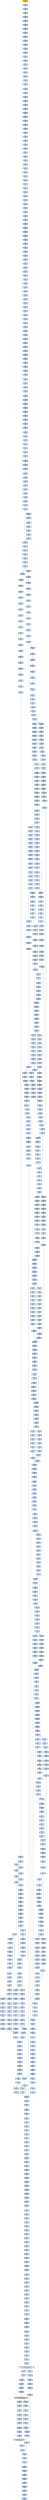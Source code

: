 strict digraph G {
	graph [bgcolor=transparent,
		name=G
	];
	node [color=lightsteelblue,
		fillcolor=lightsteelblue,
		shape=rectangle,
		style=filled
	];
	"0x0042b178"	[color=lightgrey,
		fillcolor=orange,
		label="0x0042b178
pusha"];
	"0x0042b179"	[label="0x0042b179
call"];
	"0x0042b178" -> "0x0042b179"	[color="#000000"];
	"0x0042b17e"	[label="0x0042b17e
popl"];
	"0x0042b179" -> "0x0042b17e"	[color="#000000"];
	"0x0042b17f"	[label="0x0042b17f
addl"];
	"0x0042b17e" -> "0x0042b17f"	[color="#000000"];
	"0x0042b184"	[label="0x0042b184
movl"];
	"0x0042b17f" -> "0x0042b184"	[color="#000000"];
	"0x0042b186"	[label="0x0042b186
addl"];
	"0x0042b184" -> "0x0042b186"	[color="#000000"];
	"0x0042b188"	[label="0x0042b188
subl"];
	"0x0042b186" -> "0x0042b188"	[color="#000000"];
	"0x0042b18a"	[label="0x0042b18a
movl"];
	"0x0042b188" -> "0x0042b18a"	[color="#000000"];
	"0x0042b18c"	[label="0x0042b18c
lodsw"];
	"0x0042b18a" -> "0x0042b18c"	[color="#000000"];
	"0x0042b18e"	[label="0x0042b18e
shll"];
	"0x0042b18c" -> "0x0042b18e"	[color="#000000"];
	"0x0042b191"	[label="0x0042b191
movl"];
	"0x0042b18e" -> "0x0042b191"	[color="#000000"];
	"0x0042b193"	[label="0x0042b193
pushl"];
	"0x0042b191" -> "0x0042b193"	[color="#000000"];
	"0x0042b194"	[label="0x0042b194
lodsl"];
	"0x0042b193" -> "0x0042b194"	[color="#000000"];
	"0x0042b195"	[label="0x0042b195
subl"];
	"0x0042b194" -> "0x0042b195"	[color="#000000"];
	"0x0042b197"	[label="0x0042b197
addl"];
	"0x0042b195" -> "0x0042b197"	[color="#000000"];
	"0x0042b199"	[label="0x0042b199
movl"];
	"0x0042b197" -> "0x0042b199"	[color="#000000"];
	"0x0042b19b"	[label="0x0042b19b
pushl"];
	"0x0042b199" -> "0x0042b19b"	[color="#000000"];
	"0x0042b19c"	[label="0x0042b19c
pushl"];
	"0x0042b19b" -> "0x0042b19c"	[color="#000000"];
	"0x0042b19d"	[label="0x0042b19d
decl"];
	"0x0042b19c" -> "0x0042b19d"	[color="#000000"];
	"0x0042b19e"	[label="0x0042b19e
movb"];
	"0x0042b19d" -> "0x0042b19e"	[color="#000000"];
	"0x0042b1a2"	[label="0x0042b1a2
movb"];
	"0x0042b19e" -> "0x0042b1a2"	[color="#000000"];
	"0x0042b1a5"	[label="0x0042b1a5
jne"];
	"0x0042b1a2" -> "0x0042b1a5"	[color="#000000"];
	"0x0042b1a7"	[label="0x0042b1a7
subl"];
	"0x0042b1a5" -> "0x0042b1a7"	[color="#000000",
		label=F];
	"0x0042b1a9"	[label="0x0042b1a9
lodsb"];
	"0x0042b1a7" -> "0x0042b1a9"	[color="#000000"];
	"0x0042b1aa"	[label="0x0042b1aa
movl"];
	"0x0042b1a9" -> "0x0042b1aa"	[color="#000000"];
	"0x0042b1ac"	[label="0x0042b1ac
andb"];
	"0x0042b1aa" -> "0x0042b1ac"	[color="#000000"];
	"0x0042b1af"	[label="0x0042b1af
andb"];
	"0x0042b1ac" -> "0x0042b1af"	[color="#000000"];
	"0x0042b1b1"	[label="0x0042b1b1
shll"];
	"0x0042b1af" -> "0x0042b1b1"	[color="#000000"];
	"0x0042b1b4"	[label="0x0042b1b4
movb"];
	"0x0042b1b1" -> "0x0042b1b4"	[color="#000000"];
	"0x0042b1b6"	[label="0x0042b1b6
lodsb"];
	"0x0042b1b4" -> "0x0042b1b6"	[color="#000000"];
	"0x0042b1b7"	[label="0x0042b1b7
orl"];
	"0x0042b1b6" -> "0x0042b1b7"	[color="#000000"];
	"0x0042b1b9"	[label="0x0042b1b9
pushl"];
	"0x0042b1b7" -> "0x0042b1b9"	[color="#000000"];
	"0x0042b1ba"	[label="0x0042b1ba
addb"];
	"0x0042b1b9" -> "0x0042b1ba"	[color="#000000"];
	"0x0042b1bc"	[label="0x0042b1bc
movl"];
	"0x0042b1ba" -> "0x0042b1bc"	[color="#000000"];
	"0x0042b1c1"	[label="0x0042b1c1
shll"];
	"0x0042b1bc" -> "0x0042b1c1"	[color="#000000"];
	"0x0042b1c3"	[label="0x0042b1c3
popl"];
	"0x0042b1c1" -> "0x0042b1c3"	[color="#000000"];
	"0x0042b1c4"	[label="0x0042b1c4
popl"];
	"0x0042b1c3" -> "0x0042b1c4"	[color="#000000"];
	"0x0042b1c5"	[label="0x0042b1c5
movl"];
	"0x0042b1c4" -> "0x0042b1c5"	[color="#000000"];
	"0x0042b1c7"	[label="0x0042b1c7
leal"];
	"0x0042b1c5" -> "0x0042b1c7"	[color="#000000"];
	"0x0042b1ce"	[label="0x0042b1ce
pushl"];
	"0x0042b1c7" -> "0x0042b1ce"	[color="#000000"];
	"0x0042b1cf"	[label="0x0042b1cf
subl"];
	"0x0042b1ce" -> "0x0042b1cf"	[color="#000000"];
	"0x0042b1d1"	[label="0x0042b1d1
pushl"];
	"0x0042b1cf" -> "0x0042b1d1"	[color="#000000"];
	"0x0042b1d2"	[label="0x0042b1d2
pushl"];
	"0x0042b1d1" -> "0x0042b1d2"	[color="#000000"];
	"0x0042b1d3"	[label="0x0042b1d3
movl"];
	"0x0042b1d2" -> "0x0042b1d3"	[color="#000000"];
	"0x0042b1d5"	[label="0x0042b1d5
pushl"];
	"0x0042b1d3" -> "0x0042b1d5"	[color="#000000"];
	"0x0042b1d6"	[label="0x0042b1d6
movw"];
	"0x0042b1d5" -> "0x0042b1d6"	[color="#000000"];
	"0x0042b1d9"	[label="0x0042b1d9
shll"];
	"0x0042b1d6" -> "0x0042b1d9"	[color="#000000"];
	"0x0042b1dc"	[label="0x0042b1dc
pushl"];
	"0x0042b1d9" -> "0x0042b1dc"	[color="#000000"];
	"0x0042b1dd"	[label="0x0042b1dd
pushl"];
	"0x0042b1dc" -> "0x0042b1dd"	[color="#000000"];
	"0x0042b1de"	[label="0x0042b1de
addl"];
	"0x0042b1dd" -> "0x0042b1de"	[color="#000000"];
	"0x0042b1e1"	[label="0x0042b1e1
pushl"];
	"0x0042b1de" -> "0x0042b1e1"	[color="#000000"];
	"0x0042b1e2"	[label="0x0042b1e2
pushl"];
	"0x0042b1e1" -> "0x0042b1e2"	[color="#000000"];
	"0x0042b1e3"	[label="0x0042b1e3
addl"];
	"0x0042b1e2" -> "0x0042b1e3"	[color="#000000"];
	"0x0042b1e6"	[label="0x0042b1e6
pushl"];
	"0x0042b1e3" -> "0x0042b1e6"	[color="#000000"];
	"0x0042b1e7"	[label="0x0042b1e7
pushl"];
	"0x0042b1e6" -> "0x0042b1e7"	[color="#000000"];
	"0x0042b1e8"	[label="0x0042b1e8
call"];
	"0x0042b1e7" -> "0x0042b1e8"	[color="#000000"];
	"0x0042b24b"	[label="0x0042b24b
pushl"];
	"0x0042b1e8" -> "0x0042b24b"	[color="#000000"];
	"0x0042b24c"	[label="0x0042b24c
pushl"];
	"0x0042b24b" -> "0x0042b24c"	[color="#000000"];
	"0x0042b24d"	[label="0x0042b24d
pushl"];
	"0x0042b24c" -> "0x0042b24d"	[color="#000000"];
	"0x0042b24e"	[label="0x0042b24e
pushl"];
	"0x0042b24d" -> "0x0042b24e"	[color="#000000"];
	"0x0042b24f"	[label="0x0042b24f
subl"];
	"0x0042b24e" -> "0x0042b24f"	[color="#000000"];
	"0x0042b252"	[label="0x0042b252
movl"];
	"0x0042b24f" -> "0x0042b252"	[color="#000000"];
	"0x0042b259"	[label="0x0042b259
movl"];
	"0x0042b252" -> "0x0042b259"	[color="#000000"];
	"0x0042b261"	[label="0x0042b261
movb"];
	"0x0042b259" -> "0x0042b261"	[color="#000000"];
	"0x0042b266"	[label="0x0042b266
movl"];
	"0x0042b261" -> "0x0042b266"	[color="#000000"];
	"0x0042b26d"	[label="0x0042b26d
leal"];
	"0x0042b266" -> "0x0042b26d"	[color="#000000"];
	"0x0042b270"	[label="0x0042b270
movl"];
	"0x0042b26d" -> "0x0042b270"	[color="#000000"];
	"0x0042b274"	[label="0x0042b274
movl"];
	"0x0042b270" -> "0x0042b274"	[color="#000000"];
	"0x0042b279"	[label="0x0042b279
movzbl"];
	"0x0042b274" -> "0x0042b279"	[color="#000000"];
	"0x0042b27d"	[label="0x0042b27d
movl"];
	"0x0042b279" -> "0x0042b27d"	[color="#000000"];
	"0x0042b27f"	[label="0x0042b27f
shll"];
	"0x0042b27d" -> "0x0042b27f"	[color="#000000"];
	"0x0042b281"	[label="0x0042b281
movl"];
	"0x0042b27f" -> "0x0042b281"	[color="#000000"];
	"0x0042b283"	[label="0x0042b283
decl"];
	"0x0042b281" -> "0x0042b283"	[color="#000000"];
	"0x0042b284"	[label="0x0042b284
movl"];
	"0x0042b283" -> "0x0042b284"	[color="#000000"];
	"0x0042b288"	[label="0x0042b288
movzbl"];
	"0x0042b284" -> "0x0042b288"	[color="#000000"];
	"0x0042b28c"	[label="0x0042b28c
shll"];
	"0x0042b288" -> "0x0042b28c"	[color="#000000"];
	"0x0042b28e"	[label="0x0042b28e
decl"];
	"0x0042b28c" -> "0x0042b28e"	[color="#000000"];
	"0x0042b28f"	[label="0x0042b28f
movl"];
	"0x0042b28e" -> "0x0042b28f"	[color="#000000"];
	"0x0042b293"	[label="0x0042b293
movl"];
	"0x0042b28f" -> "0x0042b293"	[color="#000000"];
	"0x0042b29a"	[label="0x0042b29a
movzbl"];
	"0x0042b293" -> "0x0042b29a"	[color="#000000"];
	"0x0042b29d"	[label="0x0042b29d
movl"];
	"0x0042b29a" -> "0x0042b29d"	[color="#000000"];
	"0x0042b2a4"	[label="0x0042b2a4
movl"];
	"0x0042b29d" -> "0x0042b2a4"	[color="#000000"];
	"0x0042b2ac"	[label="0x0042b2ac
movl"];
	"0x0042b2a4" -> "0x0042b2ac"	[color="#000000"];
	"0x0042b2b2"	[label="0x0042b2b2
movl"];
	"0x0042b2ac" -> "0x0042b2b2"	[color="#000000"];
	"0x0042b2b7"	[label="0x0042b2b7
movl"];
	"0x0042b2b2" -> "0x0042b2b7"	[color="#000000"];
	"0x0042b2bb"	[label="0x0042b2bb
movl"];
	"0x0042b2b7" -> "0x0042b2bb"	[color="#000000"];
	"0x0042b2c3"	[label="0x0042b2c3
movl"];
	"0x0042b2bb" -> "0x0042b2c3"	[color="#000000"];
	"0x0042b2cb"	[label="0x0042b2cb
movl"];
	"0x0042b2c3" -> "0x0042b2cb"	[color="#000000"];
	"0x0042b2d3"	[label="0x0042b2d3
movl"];
	"0x0042b2cb" -> "0x0042b2d3"	[color="#000000"];
	"0x0042b2db"	[label="0x0042b2db
movzbl"];
	"0x0042b2d3" -> "0x0042b2db"	[color="#000000"];
	"0x0042b2df"	[label="0x0042b2df
addl"];
	"0x0042b2db" -> "0x0042b2df"	[color="#000000"];
	"0x0042b2e1"	[label="0x0042b2e1
shll"];
	"0x0042b2df" -> "0x0042b2e1"	[color="#000000"];
	"0x0042b2e3"	[label="0x0042b2e3
leal"];
	"0x0042b2e1" -> "0x0042b2e3"	[color="#000000"];
	"0x0042b2e9"	[label="0x0042b2e9
cmpl"];
	"0x0042b2e3" -> "0x0042b2e9"	[color="#000000"];
	"0x0042b2ed"	[label="0x0042b2ed
jae"];
	"0x0042b2e9" -> "0x0042b2ed"	[color="#000000"];
	"0x0042b2ef"	[label="0x0042b2ef
movl"];
	"0x0042b2ed" -> "0x0042b2ef"	[color="#000000",
		label=F];
	"0x0042b2f3"	[label="0x0042b2f3
movw"];
	"0x0042b2ef" -> "0x0042b2f3"	[color="#000000"];
	"0x0042b2f8"	[label="0x0042b2f8
addl"];
	"0x0042b2f3" -> "0x0042b2f8"	[color="#000000"];
	"0x0042b2fb"	[label="0x0042b2fb
loop"];
	"0x0042b2f8" -> "0x0042b2fb"	[color="#000000"];
	"0x0042b2fd"	[label="0x0042b2fd
movl"];
	"0x0042b2fb" -> "0x0042b2fd"	[color="#000000",
		label=F];
	"0x0042b304"	[label="0x0042b304
xorl"];
	"0x0042b2fd" -> "0x0042b304"	[color="#000000"];
	"0x0042b306"	[label="0x0042b306
movl"];
	"0x0042b304" -> "0x0042b306"	[color="#000000"];
	"0x0042b30e"	[label="0x0042b30e
movl"];
	"0x0042b306" -> "0x0042b30e"	[color="#000000"];
	"0x0042b310"	[label="0x0042b310
addl"];
	"0x0042b30e" -> "0x0042b310"	[color="#000000"];
	"0x0042b317"	[label="0x0042b317
movl"];
	"0x0042b310" -> "0x0042b317"	[color="#000000"];
	"0x0042b31b"	[label="0x0042b31b
xorl"];
	"0x0042b317" -> "0x0042b31b"	[color="#000000"];
	"0x0042b31d"	[label="0x0042b31d
cmpl"];
	"0x0042b31b" -> "0x0042b31d"	[color="#000000"];
	"0x0042b321"	[label="0x0042b321
je"];
	"0x0042b31d" -> "0x0042b321"	[color="#000000"];
	"0x0042b327"	[label="0x0042b327
movzbl"];
	"0x0042b321" -> "0x0042b327"	[color="#000000",
		label=F];
	"0x0042b32a"	[label="0x0042b32a
shll"];
	"0x0042b327" -> "0x0042b32a"	[color="#000000"];
	"0x0042b32d"	[label="0x0042b32d
incl"];
	"0x0042b32a" -> "0x0042b32d"	[color="#000000"];
	"0x0042b32e"	[label="0x0042b32e
incl"];
	"0x0042b32d" -> "0x0042b32e"	[color="#000000"];
	"0x0042b32f"	[label="0x0042b32f
orl"];
	"0x0042b32e" -> "0x0042b32f"	[color="#000000"];
	"0x0042b331"	[label="0x0042b331
cmpl"];
	"0x0042b32f" -> "0x0042b331"	[color="#000000"];
	"0x0042b334"	[label="0x0042b334
jle"];
	"0x0042b331" -> "0x0042b334"	[color="#000000"];
	"0x0042b336"	[label="0x0042b336
movl"];
	"0x0042b334" -> "0x0042b336"	[color="#000000",
		label=F];
	"0x0042b33d"	[label="0x0042b33d
cmpl"];
	"0x0042b336" -> "0x0042b33d"	[color="#000000"];
	"0x0042b341"	[label="0x0042b341
jae"];
	"0x0042b33d" -> "0x0042b341"	[color="#000000"];
	"0x0042b347"	[label="0x0042b347
movl"];
	"0x0042b341" -> "0x0042b347"	[color="#000000",
		label=F];
	"0x0042b34b"	[label="0x0042b34b
andl"];
	"0x0042b347" -> "0x0042b34b"	[color="#000000"];
	"0x0042b34f"	[label="0x0042b34f
movl"];
	"0x0042b34b" -> "0x0042b34f"	[color="#000000"];
	"0x0042b353"	[label="0x0042b353
movl"];
	"0x0042b34f" -> "0x0042b353"	[color="#000000"];
	"0x0042b357"	[label="0x0042b357
shll"];
	"0x0042b353" -> "0x0042b357"	[color="#000000"];
	"0x0042b35a"	[label="0x0042b35a
movl"];
	"0x0042b357" -> "0x0042b35a"	[color="#000000"];
	"0x0042b35e"	[label="0x0042b35e
addl"];
	"0x0042b35a" -> "0x0042b35e"	[color="#000000"];
	"0x0042b360"	[label="0x0042b360
cmpl"];
	"0x0042b35e" -> "0x0042b360"	[color="#000000"];
	"0x0042b368"	[label="0x0042b368
leal"];
	"0x0042b360" -> "0x0042b368"	[color="#000000"];
	"0x0042b36b"	[label="0x0042b36b
ja"];
	"0x0042b368" -> "0x0042b36b"	[color="#000000"];
	"0x0042b385"	[label="0x0042b385
movl"];
	"0x0042b36b" -> "0x0042b385"	[color="#000000",
		label=T];
	"0x0042b36d"	[label="0x0042b36d
cmpl"];
	"0x0042b36b" -> "0x0042b36d"	[color="#000000",
		label=F];
	"0x0042b389"	[label="0x0042b389
movw"];
	"0x0042b385" -> "0x0042b389"	[color="#000000"];
	"0x0042b38d"	[label="0x0042b38d
shrl"];
	"0x0042b389" -> "0x0042b38d"	[color="#000000"];
	"0x0042b390"	[label="0x0042b390
movzwl"];
	"0x0042b38d" -> "0x0042b390"	[color="#000000"];
	"0x0042b393"	[label="0x0042b393
imull"];
	"0x0042b390" -> "0x0042b393"	[color="#000000"];
	"0x0042b396"	[label="0x0042b396
cmpl"];
	"0x0042b393" -> "0x0042b396"	[color="#000000"];
	"0x0042b398"	[label="0x0042b398
jae"];
	"0x0042b396" -> "0x0042b398"	[color="#000000"];
	"0x0042b39e"	[label="0x0042b39e
movl"];
	"0x0042b398" -> "0x0042b39e"	[color="#000000",
		label=F];
	"0x0042b57b"	[label="0x0042b57b
movl"];
	"0x0042b398" -> "0x0042b57b"	[color="#000000",
		label=T];
	"0x0042b3a2"	[label="0x0042b3a2
movl"];
	"0x0042b39e" -> "0x0042b3a2"	[color="#000000"];
	"0x0042b3a7"	[label="0x0042b3a7
subl"];
	"0x0042b3a2" -> "0x0042b3a7"	[color="#000000"];
	"0x0042b3a9"	[label="0x0042b3a9
movb"];
	"0x0042b3a7" -> "0x0042b3a9"	[color="#000000"];
	"0x0042b3ad"	[label="0x0042b3ad
sarl"];
	"0x0042b3a9" -> "0x0042b3ad"	[color="#000000"];
	"0x0042b3b0"	[label="0x0042b3b0
movl"];
	"0x0042b3ad" -> "0x0042b3b0"	[color="#000000"];
	"0x0042b3b5"	[label="0x0042b3b5
leal"];
	"0x0042b3b0" -> "0x0042b3b5"	[color="#000000"];
	"0x0042b3b8"	[label="0x0042b3b8
movzbl"];
	"0x0042b3b5" -> "0x0042b3b8"	[color="#000000"];
	"0x0042b3bd"	[label="0x0042b3bd
movw"];
	"0x0042b3b8" -> "0x0042b3bd"	[color="#000000"];
	"0x0042b3c1"	[label="0x0042b3c1
movl"];
	"0x0042b3bd" -> "0x0042b3c1"	[color="#000000"];
	"0x0042b3c5"	[label="0x0042b3c5
andl"];
	"0x0042b3c1" -> "0x0042b3c5"	[color="#000000"];
	"0x0042b3c9"	[label="0x0042b3c9
movl"];
	"0x0042b3c5" -> "0x0042b3c9"	[color="#000000"];
	"0x0042b3cd"	[label="0x0042b3cd
shll"];
	"0x0042b3c9" -> "0x0042b3cd"	[color="#000000"];
	"0x0042b3cf"	[label="0x0042b3cf
movl"];
	"0x0042b3cd" -> "0x0042b3cf"	[color="#000000"];
	"0x0042b3d4"	[label="0x0042b3d4
subl"];
	"0x0042b3cf" -> "0x0042b3d4"	[color="#000000"];
	"0x0042b3d8"	[label="0x0042b3d8
sarl"];
	"0x0042b3d4" -> "0x0042b3d8"	[color="#000000"];
	"0x0042b3da"	[label="0x0042b3da
addl"];
	"0x0042b3d8" -> "0x0042b3da"	[color="#000000"];
	"0x0042b3dc"	[label="0x0042b3dc
imull"];
	"0x0042b3da" -> "0x0042b3dc"	[color="#000000"];
	"0x0042b3e2"	[label="0x0042b3e2
cmpl"];
	"0x0042b3dc" -> "0x0042b3e2"	[color="#000000"];
	"0x0042b3e7"	[label="0x0042b3e7
leal"];
	"0x0042b3e2" -> "0x0042b3e7"	[color="#000000"];
	"0x0042b3ee"	[label="0x0042b3ee
movl"];
	"0x0042b3e7" -> "0x0042b3ee"	[color="#000000"];
	"0x0042b3f2"	[label="0x0042b3f2
jle"];
	"0x0042b3ee" -> "0x0042b3f2"	[color="#000000"];
	"0x0042b4c2"	[label="0x0042b4c2
leal"];
	"0x0042b3f2" -> "0x0042b4c2"	[color="#000000",
		label=T];
	"0x0042b3f8"	[label="0x0042b3f8
movl"];
	"0x0042b3f2" -> "0x0042b3f8"	[color="#000000",
		label=F];
	"0x0042b4c5"	[label="0x0042b4c5
movl"];
	"0x0042b4c2" -> "0x0042b4c5"	[color="#000000"];
	"0x0042b4c9"	[label="0x0042b4c9
addl"];
	"0x0042b4c5" -> "0x0042b4c9"	[color="#000000"];
	"0x0042b4cb"	[label="0x0042b4cb
cmpl"];
	"0x0042b4c9" -> "0x0042b4cb"	[color="#000000"];
	"0x0042b4d3"	[label="0x0042b4d3
ja"];
	"0x0042b4cb" -> "0x0042b4d3"	[color="#000000"];
	"0x0042b4ed"	[label="0x0042b4ed
movl"];
	"0x0042b4d3" -> "0x0042b4ed"	[color="#000000",
		label=T];
	"0x0042b4d5"	[label="0x0042b4d5
cmpl"];
	"0x0042b4d3" -> "0x0042b4d5"	[color="#000000",
		label=F];
	"0x0042b4f1"	[label="0x0042b4f1
movw"];
	"0x0042b4ed" -> "0x0042b4f1"	[color="#000000"];
	"0x0042b4f5"	[label="0x0042b4f5
shrl"];
	"0x0042b4f1" -> "0x0042b4f5"	[color="#000000"];
	"0x0042b4f8"	[label="0x0042b4f8
movzwl"];
	"0x0042b4f5" -> "0x0042b4f8"	[color="#000000"];
	"0x0042b4fb"	[label="0x0042b4fb
imull"];
	"0x0042b4f8" -> "0x0042b4fb"	[color="#000000"];
	"0x0042b4fe"	[label="0x0042b4fe
cmpl"];
	"0x0042b4fb" -> "0x0042b4fe"	[color="#000000"];
	"0x0042b500"	[label="0x0042b500
jae"];
	"0x0042b4fe" -> "0x0042b500"	[color="#000000"];
	"0x0042b51b"	[label="0x0042b51b
subl"];
	"0x0042b500" -> "0x0042b51b"	[color="#000000",
		label=T];
	"0x0042b502"	[label="0x0042b502
movl"];
	"0x0042b500" -> "0x0042b502"	[color="#000000",
		label=F];
	"0x0042b51f"	[label="0x0042b51f
subl"];
	"0x0042b51b" -> "0x0042b51f"	[color="#000000"];
	"0x0042b521"	[label="0x0042b521
movl"];
	"0x0042b51f" -> "0x0042b521"	[color="#000000"];
	"0x0042b523"	[label="0x0042b523
leal"];
	"0x0042b521" -> "0x0042b523"	[color="#000000"];
	"0x0042b526"	[label="0x0042b526
shrw"];
	"0x0042b523" -> "0x0042b526"	[color="#000000"];
	"0x0042b52a"	[label="0x0042b52a
subw"];
	"0x0042b526" -> "0x0042b52a"	[color="#000000"];
	"0x0042b52d"	[label="0x0042b52d
movw"];
	"0x0042b52a" -> "0x0042b52d"	[color="#000000"];
	"0x0042b531"	[label="0x0042b531
jmp"];
	"0x0042b52d" -> "0x0042b531"	[color="#000000"];
	"0x0042b4ba"	[label="0x0042b4ba
cmpl"];
	"0x0042b531" -> "0x0042b4ba"	[color="#000000"];
	"0x0042b4c0"	[label="0x0042b4c0
jg"];
	"0x0042b4ba" -> "0x0042b4c0"	[color="#000000"];
	"0x0042b533"	[label="0x0042b533
movl"];
	"0x0042b4c0" -> "0x0042b533"	[color="#000000",
		label=T];
	"0x0042b506"	[label="0x0042b506
movl"];
	"0x0042b502" -> "0x0042b506"	[color="#000000"];
	"0x0042b50b"	[label="0x0042b50b
subl"];
	"0x0042b506" -> "0x0042b50b"	[color="#000000"];
	"0x0042b50d"	[label="0x0042b50d
movl"];
	"0x0042b50b" -> "0x0042b50d"	[color="#000000"];
	"0x0042b50f"	[label="0x0042b50f
sarl"];
	"0x0042b50d" -> "0x0042b50f"	[color="#000000"];
	"0x0042b512"	[label="0x0042b512
leal"];
	"0x0042b50f" -> "0x0042b512"	[color="#000000"];
	"0x0042b515"	[label="0x0042b515
movw"];
	"0x0042b512" -> "0x0042b515"	[color="#000000"];
	"0x0042b519"	[label="0x0042b519
jmp"];
	"0x0042b515" -> "0x0042b519"	[color="#000000"];
	"0x0042b519" -> "0x0042b4ba"	[color="#000000"];
	"0x0042b537"	[label="0x0042b537
movl"];
	"0x0042b533" -> "0x0042b537"	[color="#000000"];
	"0x0042b539"	[label="0x0042b539
movl"];
	"0x0042b537" -> "0x0042b539"	[color="#000000"];
	"0x0042b540"	[label="0x0042b540
movb"];
	"0x0042b539" -> "0x0042b540"	[color="#000000"];
	"0x0042b544"	[label="0x0042b544
movb"];
	"0x0042b540" -> "0x0042b544"	[color="#000000"];
	"0x0042b547"	[label="0x0042b547
incl"];
	"0x0042b544" -> "0x0042b547"	[color="#000000"];
	"0x0042b548"	[label="0x0042b548
cmpl"];
	"0x0042b547" -> "0x0042b548"	[color="#000000"];
	"0x0042b54d"	[label="0x0042b54d
movl"];
	"0x0042b548" -> "0x0042b54d"	[color="#000000"];
	"0x0042b551"	[label="0x0042b551
jg"];
	"0x0042b54d" -> "0x0042b551"	[color="#000000"];
	"0x0042b553"	[label="0x0042b553
movl"];
	"0x0042b551" -> "0x0042b553"	[color="#000000",
		label=F];
	"0x0042b560"	[label="0x0042b560
cmpl"];
	"0x0042b551" -> "0x0042b560"	[color="#000000",
		label=T];
	"0x0042b55b"	[label="0x0042b55b
jmp"];
	"0x0042b553" -> "0x0042b55b"	[color="#000000"];
	"0x0042bc7c"	[label="0x0042bc7c
movl"];
	"0x0042b55b" -> "0x0042bc7c"	[color="#000000"];
	"0x0042bc83"	[label="0x0042bc83
cmpl"];
	"0x0042bc7c" -> "0x0042bc83"	[color="#000000"];
	"0x0042bc87"	[label="0x0042bc87
jb"];
	"0x0042bc83" -> "0x0042bc87"	[color="#000000"];
	"0x0042bc8d"	[label="0x0042bc8d
cmpl"];
	"0x0042bc87" -> "0x0042bc8d"	[color="#000000",
		label=F];
	"0x0042b371"	[label="0x0042b371
je"];
	"0x0042b36d" -> "0x0042b371"	[color="#000000"];
	"0x0042b377"	[label="0x0042b377
shll"];
	"0x0042b371" -> "0x0042b377"	[color="#000000",
		label=F];
	"0x0042b37c"	[label="0x0042b37c
movzbl"];
	"0x0042b377" -> "0x0042b37c"	[color="#000000"];
	"0x0042b37f"	[label="0x0042b37f
shll"];
	"0x0042b37c" -> "0x0042b37f"	[color="#000000"];
	"0x0042b382"	[label="0x0042b382
incl"];
	"0x0042b37f" -> "0x0042b382"	[color="#000000"];
	"0x0042b383"	[label="0x0042b383
orl"];
	"0x0042b382" -> "0x0042b383"	[color="#000000"];
	"0x0042b383" -> "0x0042b385"	[color="#000000"];
	"0x0042b4d9"	[label="0x0042b4d9
je"];
	"0x0042b4d5" -> "0x0042b4d9"	[color="#000000"];
	"0x0042b4df"	[label="0x0042b4df
shll"];
	"0x0042b4d9" -> "0x0042b4df"	[color="#000000",
		label=F];
	"0x0042b4e4"	[label="0x0042b4e4
movzbl"];
	"0x0042b4df" -> "0x0042b4e4"	[color="#000000"];
	"0x0042b4e7"	[label="0x0042b4e7
shll"];
	"0x0042b4e4" -> "0x0042b4e7"	[color="#000000"];
	"0x0042b4ea"	[label="0x0042b4ea
incl"];
	"0x0042b4e7" -> "0x0042b4ea"	[color="#000000"];
	"0x0042b4eb"	[label="0x0042b4eb
orl"];
	"0x0042b4ea" -> "0x0042b4eb"	[color="#000000"];
	"0x0042b4eb" -> "0x0042b4ed"	[color="#000000"];
	"0x0042b57f"	[label="0x0042b57f
subl"];
	"0x0042b57b" -> "0x0042b57f"	[color="#000000"];
	"0x0042b581"	[label="0x0042b581
movl"];
	"0x0042b57f" -> "0x0042b581"	[color="#000000"];
	"0x0042b585"	[label="0x0042b585
subl"];
	"0x0042b581" -> "0x0042b585"	[color="#000000"];
	"0x0042b587"	[label="0x0042b587
movl"];
	"0x0042b585" -> "0x0042b587"	[color="#000000"];
	"0x0042b589"	[label="0x0042b589
shrw"];
	"0x0042b587" -> "0x0042b589"	[color="#000000"];
	"0x0042b58d"	[label="0x0042b58d
subw"];
	"0x0042b589" -> "0x0042b58d"	[color="#000000"];
	"0x0042b590"	[label="0x0042b590
cmpl"];
	"0x0042b58d" -> "0x0042b590"	[color="#000000"];
	"0x0042b596"	[label="0x0042b596
movw"];
	"0x0042b590" -> "0x0042b596"	[color="#000000"];
	"0x0042b59a"	[label="0x0042b59a
movl"];
	"0x0042b596" -> "0x0042b59a"	[color="#000000"];
	"0x0042b59e"	[label="0x0042b59e
leal"];
	"0x0042b59a" -> "0x0042b59e"	[color="#000000"];
	"0x0042b5a2"	[label="0x0042b5a2
movl"];
	"0x0042b59e" -> "0x0042b5a2"	[color="#000000"];
	"0x0042b5a6"	[label="0x0042b5a6
ja"];
	"0x0042b5a2" -> "0x0042b5a6"	[color="#000000"];
	"0x0042b5be"	[label="0x0042b5be
movl"];
	"0x0042b5a6" -> "0x0042b5be"	[color="#000000",
		label=T];
	"0x0042b5a8"	[label="0x0042b5a8
cmpl"];
	"0x0042b5a6" -> "0x0042b5a8"	[color="#000000",
		label=F];
	"0x0042b5c2"	[label="0x0042b5c2
movl"];
	"0x0042b5be" -> "0x0042b5c2"	[color="#000000"];
	"0x0042b5c4"	[label="0x0042b5c4
shrl"];
	"0x0042b5c2" -> "0x0042b5c4"	[color="#000000"];
	"0x0042b5c7"	[label="0x0042b5c7
movw"];
	"0x0042b5c4" -> "0x0042b5c7"	[color="#000000"];
	"0x0042b5ce"	[label="0x0042b5ce
movzwl"];
	"0x0042b5c7" -> "0x0042b5ce"	[color="#000000"];
	"0x0042b5d1"	[label="0x0042b5d1
imull"];
	"0x0042b5ce" -> "0x0042b5d1"	[color="#000000"];
	"0x0042b5d4"	[label="0x0042b5d4
cmpl"];
	"0x0042b5d1" -> "0x0042b5d4"	[color="#000000"];
	"0x0042b5d6"	[label="0x0042b5d6
jae"];
	"0x0042b5d4" -> "0x0042b5d6"	[color="#000000"];
	"0x0042b62a"	[label="0x0042b62a
movl"];
	"0x0042b5d6" -> "0x0042b62a"	[color="#000000",
		label=T];
	"0x0042b5d8"	[label="0x0042b5d8
movl"];
	"0x0042b5d6" -> "0x0042b5d8"	[color="#000000",
		label=F];
	"0x0042b62c"	[label="0x0042b62c
subl"];
	"0x0042b62a" -> "0x0042b62c"	[color="#000000"];
	"0x0042b62e"	[label="0x0042b62e
subl"];
	"0x0042b62c" -> "0x0042b62e"	[color="#000000"];
	"0x0042b630"	[label="0x0042b630
movl"];
	"0x0042b62e" -> "0x0042b630"	[color="#000000"];
	"0x0042b632"	[label="0x0042b632
shrw"];
	"0x0042b630" -> "0x0042b632"	[color="#000000"];
	"0x0042b636"	[label="0x0042b636
movl"];
	"0x0042b632" -> "0x0042b636"	[color="#000000"];
	"0x0042b63a"	[label="0x0042b63a
subw"];
	"0x0042b636" -> "0x0042b63a"	[color="#000000"];
	"0x0042b63d"	[label="0x0042b63d
cmpl"];
	"0x0042b63a" -> "0x0042b63d"	[color="#000000"];
	"0x0042b643"	[label="0x0042b643
movw"];
	"0x0042b63d" -> "0x0042b643"	[color="#000000"];
	"0x0042b64a"	[label="0x0042b64a
ja"];
	"0x0042b643" -> "0x0042b64a"	[color="#000000"];
	"0x0042b662"	[label="0x0042b662
movl"];
	"0x0042b64a" -> "0x0042b662"	[color="#000000",
		label=T];
	"0x0042b64c"	[label="0x0042b64c
cmpl"];
	"0x0042b64a" -> "0x0042b64c"	[color="#000000",
		label=F];
	"0x0042b666"	[label="0x0042b666
movl"];
	"0x0042b662" -> "0x0042b666"	[color="#000000"];
	"0x0042b668"	[label="0x0042b668
shrl"];
	"0x0042b666" -> "0x0042b668"	[color="#000000"];
	"0x0042b66b"	[label="0x0042b66b
movw"];
	"0x0042b668" -> "0x0042b66b"	[color="#000000"];
	"0x0042b672"	[label="0x0042b672
movzwl"];
	"0x0042b66b" -> "0x0042b672"	[color="#000000"];
	"0x0042b675"	[label="0x0042b675
imull"];
	"0x0042b672" -> "0x0042b675"	[color="#000000"];
	"0x0042b678"	[label="0x0042b678
cmpl"];
	"0x0042b675" -> "0x0042b678"	[color="#000000"];
	"0x0042b67a"	[label="0x0042b67a
jae"];
	"0x0042b678" -> "0x0042b67a"	[color="#000000"];
	"0x0042b680"	[label="0x0042b680
movl"];
	"0x0042b67a" -> "0x0042b680"	[color="#000000",
		label=F];
	"0x0042b763"	[label="0x0042b763
movl"];
	"0x0042b67a" -> "0x0042b763"	[color="#000000",
		label=T];
	"0x0042b685"	[label="0x0042b685
movl"];
	"0x0042b680" -> "0x0042b685"	[color="#000000"];
	"0x0042b687"	[label="0x0042b687
subl"];
	"0x0042b685" -> "0x0042b687"	[color="#000000"];
	"0x0042b689"	[label="0x0042b689
movl"];
	"0x0042b687" -> "0x0042b689"	[color="#000000"];
	"0x0042b691"	[label="0x0042b691
movl"];
	"0x0042b689" -> "0x0042b691"	[color="#000000"];
	"0x0042b693"	[label="0x0042b693
sarl"];
	"0x0042b691" -> "0x0042b693"	[color="#000000"];
	"0x0042b696"	[label="0x0042b696
leal"];
	"0x0042b693" -> "0x0042b696"	[color="#000000"];
	"0x0042b699"	[label="0x0042b699
movl"];
	"0x0042b696" -> "0x0042b699"	[color="#000000"];
	"0x0042b69d"	[label="0x0042b69d
movw"];
	"0x0042b699" -> "0x0042b69d"	[color="#000000"];
	"0x0042b6a4"	[label="0x0042b6a4
movl"];
	"0x0042b69d" -> "0x0042b6a4"	[color="#000000"];
	"0x0042b6a8"	[label="0x0042b6a8
movl"];
	"0x0042b6a4" -> "0x0042b6a8"	[color="#000000"];
	"0x0042b6ac"	[label="0x0042b6ac
shll"];
	"0x0042b6a8" -> "0x0042b6ac"	[color="#000000"];
	"0x0042b6af"	[label="0x0042b6af
addl"];
	"0x0042b6ac" -> "0x0042b6af"	[color="#000000"];
	"0x0042b6b3"	[label="0x0042b6b3
cmpl"];
	"0x0042b6af" -> "0x0042b6b3"	[color="#000000"];
	"0x0042b6b9"	[label="0x0042b6b9
leal"];
	"0x0042b6b3" -> "0x0042b6b9"	[color="#000000"];
	"0x0042b6bc"	[label="0x0042b6bc
ja"];
	"0x0042b6b9" -> "0x0042b6bc"	[color="#000000"];
	"0x0042b6d4"	[label="0x0042b6d4
movw"];
	"0x0042b6bc" -> "0x0042b6d4"	[color="#000000",
		label=T];
	"0x0042b6be"	[label="0x0042b6be
cmpl"];
	"0x0042b6bc" -> "0x0042b6be"	[color="#000000",
		label=F];
	"0x0042b6db"	[label="0x0042b6db
movl"];
	"0x0042b6d4" -> "0x0042b6db"	[color="#000000"];
	"0x0042b6dd"	[label="0x0042b6dd
shrl"];
	"0x0042b6db" -> "0x0042b6dd"	[color="#000000"];
	"0x0042b6e0"	[label="0x0042b6e0
movzwl"];
	"0x0042b6dd" -> "0x0042b6e0"	[color="#000000"];
	"0x0042b6e3"	[label="0x0042b6e3
imull"];
	"0x0042b6e0" -> "0x0042b6e3"	[color="#000000"];
	"0x0042b6e6"	[label="0x0042b6e6
cmpl"];
	"0x0042b6e3" -> "0x0042b6e6"	[color="#000000"];
	"0x0042b6e8"	[label="0x0042b6e8
jae"];
	"0x0042b6e6" -> "0x0042b6e8"	[color="#000000"];
	"0x0042b6ea"	[label="0x0042b6ea
subl"];
	"0x0042b6e8" -> "0x0042b6ea"	[color="#000000",
		label=F];
	"0x0042b74a"	[label="0x0042b74a
subl"];
	"0x0042b6e8" -> "0x0042b74a"	[color="#000000",
		label=T];
	"0x0042b6ee"	[label="0x0042b6ee
sarl"];
	"0x0042b6ea" -> "0x0042b6ee"	[color="#000000"];
	"0x0042b6f3"	[label="0x0042b6f3
movl"];
	"0x0042b6ee" -> "0x0042b6f3"	[color="#000000"];
	"0x0042b6f7"	[label="0x0042b6f7
movl"];
	"0x0042b6f3" -> "0x0042b6f7"	[color="#000000"];
	"0x0042b6fb"	[label="0x0042b6fb
cmpl"];
	"0x0042b6f7" -> "0x0042b6fb"	[color="#000000"];
	"0x0042b700"	[label="0x0042b700
leal"];
	"0x0042b6fb" -> "0x0042b700"	[color="#000000"];
	"0x0042b703"	[label="0x0042b703
movw"];
	"0x0042b700" -> "0x0042b703"	[color="#000000"];
	"0x0042b70a"	[label="0x0042b70a
je"];
	"0x0042b703" -> "0x0042b70a"	[color="#000000"];
	"0x0042b710"	[label="0x0042b710
xorl"];
	"0x0042b70a" -> "0x0042b710"	[color="#000000",
		label=F];
	"0x0042b712"	[label="0x0042b712
cmpl"];
	"0x0042b710" -> "0x0042b712"	[color="#000000"];
	"0x0042b717"	[label="0x0042b717
movl"];
	"0x0042b712" -> "0x0042b717"	[color="#000000"];
	"0x0042b71e"	[label="0x0042b71e
movl"];
	"0x0042b717" -> "0x0042b71e"	[color="#000000"];
	"0x0042b722"	[label="0x0042b722
setg"];
	"0x0042b71e" -> "0x0042b722"	[color="#000000"];
	"0x0042b725"	[label="0x0042b725
leal"];
	"0x0042b722" -> "0x0042b725"	[color="#000000"];
	"0x0042b729"	[label="0x0042b729
movl"];
	"0x0042b725" -> "0x0042b729"	[color="#000000"];
	"0x0042b72d"	[label="0x0042b72d
movl"];
	"0x0042b729" -> "0x0042b72d"	[color="#000000"];
	"0x0042b731"	[label="0x0042b731
subl"];
	"0x0042b72d" -> "0x0042b731"	[color="#000000"];
	"0x0042b735"	[label="0x0042b735
movb"];
	"0x0042b731" -> "0x0042b735"	[color="#000000"];
	"0x0042b738"	[label="0x0042b738
movb"];
	"0x0042b735" -> "0x0042b738"	[color="#000000"];
	"0x0042b73c"	[label="0x0042b73c
movb"];
	"0x0042b738" -> "0x0042b73c"	[color="#000000"];
	"0x0042b740"	[label="0x0042b740
incl"];
	"0x0042b73c" -> "0x0042b740"	[color="#000000"];
	"0x0042b741"	[label="0x0042b741
movl"];
	"0x0042b740" -> "0x0042b741"	[color="#000000"];
	"0x0042b745"	[label="0x0042b745
jmp"];
	"0x0042b741" -> "0x0042b745"	[color="#000000"];
	"0x0042b745" -> "0x0042bc7c"	[color="#000000"];
	"0x0042b3fc"	[label="0x0042b3fc
subl"];
	"0x0042b3f8" -> "0x0042b3fc"	[color="#000000"];
	"0x0042b400"	[label="0x0042b400
movl"];
	"0x0042b3fc" -> "0x0042b400"	[color="#000000"];
	"0x0042b407"	[label="0x0042b407
movzbl"];
	"0x0042b400" -> "0x0042b407"	[color="#000000"];
	"0x0042b40b"	[label="0x0042b40b
movl"];
	"0x0042b407" -> "0x0042b40b"	[color="#000000"];
	"0x0042b40f"	[label="0x0042b40f
shll"];
	"0x0042b40b" -> "0x0042b40f"	[color="#000000"];
	"0x0042b413"	[label="0x0042b413
movl"];
	"0x0042b40f" -> "0x0042b413"	[color="#000000"];
	"0x0042b417"	[label="0x0042b417
leal"];
	"0x0042b413" -> "0x0042b417"	[color="#000000"];
	"0x0042b41a"	[label="0x0042b41a
movl"];
	"0x0042b417" -> "0x0042b41a"	[color="#000000"];
	"0x0042b41e"	[label="0x0042b41e
andl"];
	"0x0042b41a" -> "0x0042b41e"	[color="#000000"];
	"0x0042b424"	[label="0x0042b424
cmpl"];
	"0x0042b41e" -> "0x0042b424"	[color="#000000"];
	"0x0042b42c"	[label="0x0042b42c
leal"];
	"0x0042b424" -> "0x0042b42c"	[color="#000000"];
	"0x0042b430"	[label="0x0042b430
movl"];
	"0x0042b42c" -> "0x0042b430"	[color="#000000"];
	"0x0042b434"	[label="0x0042b434
leal"];
	"0x0042b430" -> "0x0042b434"	[color="#000000"];
	"0x0042b437"	[label="0x0042b437
ja"];
	"0x0042b434" -> "0x0042b437"	[color="#000000"];
	"0x0042b451"	[label="0x0042b451
movl"];
	"0x0042b437" -> "0x0042b451"	[color="#000000",
		label=T];
	"0x0042b439"	[label="0x0042b439
cmpl"];
	"0x0042b437" -> "0x0042b439"	[color="#000000",
		label=F];
	"0x0042b455"	[label="0x0042b455
movw"];
	"0x0042b451" -> "0x0042b455"	[color="#000000"];
	"0x0042b45c"	[label="0x0042b45c
shrl"];
	"0x0042b455" -> "0x0042b45c"	[color="#000000"];
	"0x0042b45f"	[label="0x0042b45f
movzwl"];
	"0x0042b45c" -> "0x0042b45f"	[color="#000000"];
	"0x0042b462"	[label="0x0042b462
imull"];
	"0x0042b45f" -> "0x0042b462"	[color="#000000"];
	"0x0042b465"	[label="0x0042b465
cmpl"];
	"0x0042b462" -> "0x0042b465"	[color="#000000"];
	"0x0042b467"	[label="0x0042b467
jae"];
	"0x0042b465" -> "0x0042b467"	[color="#000000"];
	"0x0042b469"	[label="0x0042b469
movl"];
	"0x0042b467" -> "0x0042b469"	[color="#000000",
		label=F];
	"0x0042b48c"	[label="0x0042b48c
subl"];
	"0x0042b467" -> "0x0042b48c"	[color="#000000",
		label=T];
	"0x0042b46d"	[label="0x0042b46d
movl"];
	"0x0042b469" -> "0x0042b46d"	[color="#000000"];
	"0x0042b472"	[label="0x0042b472
subl"];
	"0x0042b46d" -> "0x0042b472"	[color="#000000"];
	"0x0042b474"	[label="0x0042b474
movl"];
	"0x0042b472" -> "0x0042b474"	[color="#000000"];
	"0x0042b476"	[label="0x0042b476
sarl"];
	"0x0042b474" -> "0x0042b476"	[color="#000000"];
	"0x0042b479"	[label="0x0042b479
cmpl"];
	"0x0042b476" -> "0x0042b479"	[color="#000000"];
	"0x0042b47e"	[label="0x0042b47e
leal"];
	"0x0042b479" -> "0x0042b47e"	[color="#000000"];
	"0x0042b481"	[label="0x0042b481
movw"];
	"0x0042b47e" -> "0x0042b481"	[color="#000000"];
	"0x0042b488"	[label="0x0042b488
je"];
	"0x0042b481" -> "0x0042b488"	[color="#000000"];
	"0x0042b4ac"	[label="0x0042b4ac
cmpl"];
	"0x0042b488" -> "0x0042b4ac"	[color="#000000",
		label=T];
	"0x0042b48a"	[label="0x0042b48a
jmp"];
	"0x0042b488" -> "0x0042b48a"	[color="#000000",
		label=F];
	"0x0042b4b2"	[label="0x0042b4b2
jle"];
	"0x0042b4ac" -> "0x0042b4b2"	[color="#000000"];
	"0x0042b4b8"	[label="0x0042b4b8
jmp"];
	"0x0042b4b2" -> "0x0042b4b8"	[color="#000000",
		label=F];
	"0x0042b490"	[label="0x0042b490
subl"];
	"0x0042b48c" -> "0x0042b490"	[color="#000000"];
	"0x0042b492"	[label="0x0042b492
movl"];
	"0x0042b490" -> "0x0042b492"	[color="#000000"];
	"0x0042b494"	[label="0x0042b494
leal"];
	"0x0042b492" -> "0x0042b494"	[color="#000000"];
	"0x0042b497"	[label="0x0042b497
shrw"];
	"0x0042b494" -> "0x0042b497"	[color="#000000"];
	"0x0042b49b"	[label="0x0042b49b
subw"];
	"0x0042b497" -> "0x0042b49b"	[color="#000000"];
	"0x0042b49e"	[label="0x0042b49e
cmpl"];
	"0x0042b49b" -> "0x0042b49e"	[color="#000000"];
	"0x0042b4a3"	[label="0x0042b4a3
movw"];
	"0x0042b49e" -> "0x0042b4a3"	[color="#000000"];
	"0x0042b4aa"	[label="0x0042b4aa
je"];
	"0x0042b4a3" -> "0x0042b4aa"	[color="#000000"];
	"0x0042b4aa" -> "0x0042b4ba"	[color="#000000",
		label=T];
	"0x0042b4aa" -> "0x0042b4ac"	[color="#000000",
		label=F];
	"0x0042b565"	[label="0x0042b565
jg"];
	"0x0042b560" -> "0x0042b565"	[color="#000000"];
	"0x0042b567"	[label="0x0042b567
subl"];
	"0x0042b565" -> "0x0042b567"	[color="#000000",
		label=F];
	"0x0042b571"	[label="0x0042b571
subl"];
	"0x0042b565" -> "0x0042b571"	[color="#000000",
		label=T];
	"0x0042b56c"	[label="0x0042b56c
jmp"];
	"0x0042b567" -> "0x0042b56c"	[color="#000000"];
	"0x0042b56c" -> "0x0042bc7c"	[color="#000000"];
	"0x0042b5da"	[label="0x0042b5da
movl"];
	"0x0042b5d8" -> "0x0042b5da"	[color="#000000"];
	"0x0042b5df"	[label="0x0042b5df
subl"];
	"0x0042b5da" -> "0x0042b5df"	[color="#000000"];
	"0x0042b5e1"	[label="0x0042b5e1
movl"];
	"0x0042b5df" -> "0x0042b5e1"	[color="#000000"];
	"0x0042b5e5"	[label="0x0042b5e5
sarl"];
	"0x0042b5e1" -> "0x0042b5e5"	[color="#000000"];
	"0x0042b5e8"	[label="0x0042b5e8
movl"];
	"0x0042b5e5" -> "0x0042b5e8"	[color="#000000"];
	"0x0042b5ec"	[label="0x0042b5ec
leal"];
	"0x0042b5e8" -> "0x0042b5ec"	[color="#000000"];
	"0x0042b5ef"	[label="0x0042b5ef
movl"];
	"0x0042b5ec" -> "0x0042b5ef"	[color="#000000"];
	"0x0042b5f3"	[label="0x0042b5f3
movl"];
	"0x0042b5ef" -> "0x0042b5f3"	[color="#000000"];
	"0x0042b5f7"	[label="0x0042b5f7
movl"];
	"0x0042b5f3" -> "0x0042b5f7"	[color="#000000"];
	"0x0042b5fb"	[label="0x0042b5fb
movw"];
	"0x0042b5f7" -> "0x0042b5fb"	[color="#000000"];
	"0x0042b602"	[label="0x0042b602
movl"];
	"0x0042b5fb" -> "0x0042b602"	[color="#000000"];
	"0x0042b606"	[label="0x0042b606
movl"];
	"0x0042b602" -> "0x0042b606"	[color="#000000"];
	"0x0042b60a"	[label="0x0042b60a
movl"];
	"0x0042b606" -> "0x0042b60a"	[color="#000000"];
	"0x0042b60e"	[label="0x0042b60e
xorl"];
	"0x0042b60a" -> "0x0042b60e"	[color="#000000"];
	"0x0042b610"	[label="0x0042b610
cmpl"];
	"0x0042b60e" -> "0x0042b610"	[color="#000000"];
	"0x0042b615"	[label="0x0042b615
setg"];
	"0x0042b610" -> "0x0042b615"	[color="#000000"];
	"0x0042b618"	[label="0x0042b618
addl"];
	"0x0042b615" -> "0x0042b618"	[color="#000000"];
	"0x0042b61e"	[label="0x0042b61e
leal"];
	"0x0042b618" -> "0x0042b61e"	[color="#000000"];
	"0x0042b621"	[label="0x0042b621
movl"];
	"0x0042b61e" -> "0x0042b621"	[color="#000000"];
	"0x0042b625"	[label="0x0042b625
jmp"];
	"0x0042b621" -> "0x0042b625"	[color="#000000"];
	"0x0042b89e"	[label="0x0042b89e
cmpl"];
	"0x0042b625" -> "0x0042b89e"	[color="#000000"];
	"0x0042b8a4"	[label="0x0042b8a4
ja"];
	"0x0042b89e" -> "0x0042b8a4"	[color="#000000"];
	"0x0042b8bc"	[label="0x0042b8bc
movw"];
	"0x0042b8a4" -> "0x0042b8bc"	[color="#000000",
		label=T];
	"0x0042b8a6"	[label="0x0042b8a6
cmpl"];
	"0x0042b8a4" -> "0x0042b8a6"	[color="#000000",
		label=F];
	"0x0042b8bf"	[label="0x0042b8bf
movl"];
	"0x0042b8bc" -> "0x0042b8bf"	[color="#000000"];
	"0x0042b8c1"	[label="0x0042b8c1
shrl"];
	"0x0042b8bf" -> "0x0042b8c1"	[color="#000000"];
	"0x0042b8c4"	[label="0x0042b8c4
movzwl"];
	"0x0042b8c1" -> "0x0042b8c4"	[color="#000000"];
	"0x0042b8c7"	[label="0x0042b8c7
imull"];
	"0x0042b8c4" -> "0x0042b8c7"	[color="#000000"];
	"0x0042b8ca"	[label="0x0042b8ca
cmpl"];
	"0x0042b8c7" -> "0x0042b8ca"	[color="#000000"];
	"0x0042b8cc"	[label="0x0042b8cc
jae"];
	"0x0042b8ca" -> "0x0042b8cc"	[color="#000000"];
	"0x0042b8ce"	[label="0x0042b8ce
movl"];
	"0x0042b8cc" -> "0x0042b8ce"	[color="#000000",
		label=F];
	"0x0042b8fd"	[label="0x0042b8fd
subl"];
	"0x0042b8cc" -> "0x0042b8fd"	[color="#000000",
		label=T];
	"0x0042b8d2"	[label="0x0042b8d2
movl"];
	"0x0042b8ce" -> "0x0042b8d2"	[color="#000000"];
	"0x0042b8d7"	[label="0x0042b8d7
subl"];
	"0x0042b8d2" -> "0x0042b8d7"	[color="#000000"];
	"0x0042b8d9"	[label="0x0042b8d9
shll"];
	"0x0042b8d7" -> "0x0042b8d9"	[color="#000000"];
	"0x0042b8de"	[label="0x0042b8de
sarl"];
	"0x0042b8d9" -> "0x0042b8de"	[color="#000000"];
	"0x0042b8e1"	[label="0x0042b8e1
movl"];
	"0x0042b8de" -> "0x0042b8e1"	[color="#000000"];
	"0x0042b8e9"	[label="0x0042b8e9
leal"];
	"0x0042b8e1" -> "0x0042b8e9"	[color="#000000"];
	"0x0042b8ec"	[label="0x0042b8ec
movw"];
	"0x0042b8e9" -> "0x0042b8ec"	[color="#000000"];
	"0x0042b8ef"	[label="0x0042b8ef
movl"];
	"0x0042b8ec" -> "0x0042b8ef"	[color="#000000"];
	"0x0042b8f3"	[label="0x0042b8f3
leal"];
	"0x0042b8ef" -> "0x0042b8f3"	[color="#000000"];
	"0x0042b8f7"	[label="0x0042b8f7
movl"];
	"0x0042b8f3" -> "0x0042b8f7"	[color="#000000"];
	"0x0042b8fb"	[label="0x0042b8fb
jmp"];
	"0x0042b8f7" -> "0x0042b8fb"	[color="#000000"];
	"0x0042b96f"	[label="0x0042b96f
movl"];
	"0x0042b8fb" -> "0x0042b96f"	[color="#000000"];
	"0x0042b977"	[label="0x0042b977
jmp"];
	"0x0042b96f" -> "0x0042b977"	[color="#000000"];
	"0x0042b9a8"	[label="0x0042b9a8
movl"];
	"0x0042b977" -> "0x0042b9a8"	[color="#000000"];
	"0x0042b9ac"	[label="0x0042b9ac
movl"];
	"0x0042b9a8" -> "0x0042b9ac"	[color="#000000"];
	"0x0042b9b1"	[label="0x0042b9b1
movl"];
	"0x0042b9ac" -> "0x0042b9b1"	[color="#000000"];
	"0x0042b9b5"	[label="0x0042b9b5
leal"];
	"0x0042b9b1" -> "0x0042b9b5"	[color="#000000"];
	"0x0042b9b8"	[label="0x0042b9b8
movl"];
	"0x0042b9b5" -> "0x0042b9b8"	[color="#000000"];
	"0x0042b9bc"	[label="0x0042b9bc
addl"];
	"0x0042b9b8" -> "0x0042b9bc"	[color="#000000"];
	"0x0042b9be"	[label="0x0042b9be
cmpl"];
	"0x0042b9bc" -> "0x0042b9be"	[color="#000000"];
	"0x0042b9c6"	[label="0x0042b9c6
ja"];
	"0x0042b9be" -> "0x0042b9c6"	[color="#000000"];
	"0x0042b9e0"	[label="0x0042b9e0
movl"];
	"0x0042b9c6" -> "0x0042b9e0"	[color="#000000",
		label=T];
	"0x0042b9c8"	[label="0x0042b9c8
cmpl"];
	"0x0042b9c6" -> "0x0042b9c8"	[color="#000000",
		label=F];
	"0x0042b9e4"	[label="0x0042b9e4
movw"];
	"0x0042b9e0" -> "0x0042b9e4"	[color="#000000"];
	"0x0042b9e7"	[label="0x0042b9e7
shrl"];
	"0x0042b9e4" -> "0x0042b9e7"	[color="#000000"];
	"0x0042b9ea"	[label="0x0042b9ea
movzwl"];
	"0x0042b9e7" -> "0x0042b9ea"	[color="#000000"];
	"0x0042b9ed"	[label="0x0042b9ed
imull"];
	"0x0042b9ea" -> "0x0042b9ed"	[color="#000000"];
	"0x0042b9f0"	[label="0x0042b9f0
cmpl"];
	"0x0042b9ed" -> "0x0042b9f0"	[color="#000000"];
	"0x0042b9f2"	[label="0x0042b9f2
jae"];
	"0x0042b9f0" -> "0x0042b9f2"	[color="#000000"];
	"0x0042b9f4"	[label="0x0042b9f4
movl"];
	"0x0042b9f2" -> "0x0042b9f4"	[color="#000000",
		label=F];
	"0x0042ba0c"	[label="0x0042ba0c
subl"];
	"0x0042b9f2" -> "0x0042ba0c"	[color="#000000",
		label=T];
	"0x0042b9f8"	[label="0x0042b9f8
movl"];
	"0x0042b9f4" -> "0x0042b9f8"	[color="#000000"];
	"0x0042b9fd"	[label="0x0042b9fd
subl"];
	"0x0042b9f8" -> "0x0042b9fd"	[color="#000000"];
	"0x0042b9ff"	[label="0x0042b9ff
sarl"];
	"0x0042b9fd" -> "0x0042b9ff"	[color="#000000"];
	"0x0042ba02"	[label="0x0042ba02
leal"];
	"0x0042b9ff" -> "0x0042ba02"	[color="#000000"];
	"0x0042ba05"	[label="0x0042ba05
movl"];
	"0x0042ba02" -> "0x0042ba05"	[color="#000000"];
	"0x0042ba07"	[label="0x0042ba07
movw"];
	"0x0042ba05" -> "0x0042ba07"	[color="#000000"];
	"0x0042ba0a"	[label="0x0042ba0a
jmp"];
	"0x0042ba07" -> "0x0042ba0a"	[color="#000000"];
	"0x0042ba21"	[label="0x0042ba21
movl"];
	"0x0042ba0a" -> "0x0042ba21"	[color="#000000"];
	"0x0042ba25"	[label="0x0042ba25
decl"];
	"0x0042ba21" -> "0x0042ba25"	[color="#000000"];
	"0x0042ba26"	[label="0x0042ba26
movl"];
	"0x0042ba25" -> "0x0042ba26"	[color="#000000"];
	"0x0042ba2a"	[label="0x0042ba2a
jne"];
	"0x0042ba26" -> "0x0042ba2a"	[color="#000000"];
	"0x0042ba2c"	[label="0x0042ba2c
movb"];
	"0x0042ba2a" -> "0x0042ba2c"	[color="#000000",
		label=F];
	"0x0042ba10"	[label="0x0042ba10
subl"];
	"0x0042ba0c" -> "0x0042ba10"	[color="#000000"];
	"0x0042ba12"	[label="0x0042ba12
movl"];
	"0x0042ba10" -> "0x0042ba12"	[color="#000000"];
	"0x0042ba14"	[label="0x0042ba14
shrw"];
	"0x0042ba12" -> "0x0042ba14"	[color="#000000"];
	"0x0042ba18"	[label="0x0042ba18
subw"];
	"0x0042ba14" -> "0x0042ba18"	[color="#000000"];
	"0x0042ba1b"	[label="0x0042ba1b
movw"];
	"0x0042ba18" -> "0x0042ba1b"	[color="#000000"];
	"0x0042ba1e"	[label="0x0042ba1e
leal"];
	"0x0042ba1b" -> "0x0042ba1e"	[color="#000000"];
	"0x0042ba1e" -> "0x0042ba21"	[color="#000000"];
	"0x0042ba30"	[label="0x0042ba30
movl"];
	"0x0042ba2c" -> "0x0042ba30"	[color="#000000"];
	"0x0042ba35"	[label="0x0042ba35
shll"];
	"0x0042ba30" -> "0x0042ba35"	[color="#000000"];
	"0x0042ba37"	[label="0x0042ba37
subl"];
	"0x0042ba35" -> "0x0042ba37"	[color="#000000"];
	"0x0042ba39"	[label="0x0042ba39
addl"];
	"0x0042ba37" -> "0x0042ba39"	[color="#000000"];
	"0x0042ba3d"	[label="0x0042ba3d
cmpl"];
	"0x0042ba39" -> "0x0042ba3d"	[color="#000000"];
	"0x0042ba42"	[label="0x0042ba42
movl"];
	"0x0042ba3d" -> "0x0042ba42"	[color="#000000"];
	"0x0042ba46"	[label="0x0042ba46
jg"];
	"0x0042ba42" -> "0x0042ba46"	[color="#000000"];
	"0x0042ba4c"	[label="0x0042ba4c
addl"];
	"0x0042ba46" -> "0x0042ba4c"	[color="#000000",
		label=F];
	"0x0042bc33"	[label="0x0042bc33
movl"];
	"0x0042ba46" -> "0x0042bc33"	[color="#000000",
		label=T];
	"0x0042ba51"	[label="0x0042ba51
cmpl"];
	"0x0042ba4c" -> "0x0042ba51"	[color="#000000"];
	"0x0042ba54"	[label="0x0042ba54
movl"];
	"0x0042ba51" -> "0x0042ba54"	[color="#000000"];
	"0x0042ba56"	[label="0x0042ba56
jle"];
	"0x0042ba54" -> "0x0042ba56"	[color="#000000"];
	"0x0042ba5d"	[label="0x0042ba5d
movl"];
	"0x0042ba56" -> "0x0042ba5d"	[color="#000000",
		label=T];
	"0x0042ba58"	[label="0x0042ba58
movl"];
	"0x0042ba56" -> "0x0042ba58"	[color="#000000",
		label=F];
	"0x0042ba61"	[label="0x0042ba61
shll"];
	"0x0042ba5d" -> "0x0042ba61"	[color="#000000"];
	"0x0042ba64"	[label="0x0042ba64
movl"];
	"0x0042ba61" -> "0x0042ba64"	[color="#000000"];
	"0x0042ba6c"	[label="0x0042ba6c
leal"];
	"0x0042ba64" -> "0x0042ba6c"	[color="#000000"];
	"0x0042ba73"	[label="0x0042ba73
movl"];
	"0x0042ba6c" -> "0x0042ba73"	[color="#000000"];
	"0x0042ba77"	[label="0x0042ba77
movl"];
	"0x0042ba73" -> "0x0042ba77"	[color="#000000"];
	"0x0042ba7c"	[label="0x0042ba7c
leal"];
	"0x0042ba77" -> "0x0042ba7c"	[color="#000000"];
	"0x0042ba7f"	[label="0x0042ba7f
movl"];
	"0x0042ba7c" -> "0x0042ba7f"	[color="#000000"];
	"0x0042ba83"	[label="0x0042ba83
addl"];
	"0x0042ba7f" -> "0x0042ba83"	[color="#000000"];
	"0x0042ba85"	[label="0x0042ba85
cmpl"];
	"0x0042ba83" -> "0x0042ba85"	[color="#000000"];
	"0x0042ba8d"	[label="0x0042ba8d
ja"];
	"0x0042ba85" -> "0x0042ba8d"	[color="#000000"];
	"0x0042baa7"	[label="0x0042baa7
movl"];
	"0x0042ba8d" -> "0x0042baa7"	[color="#000000",
		label=T];
	"0x0042ba8f"	[label="0x0042ba8f
cmpl"];
	"0x0042ba8d" -> "0x0042ba8f"	[color="#000000",
		label=F];
	"0x0042baab"	[label="0x0042baab
movw"];
	"0x0042baa7" -> "0x0042baab"	[color="#000000"];
	"0x0042baae"	[label="0x0042baae
shrl"];
	"0x0042baab" -> "0x0042baae"	[color="#000000"];
	"0x0042bab1"	[label="0x0042bab1
movzwl"];
	"0x0042baae" -> "0x0042bab1"	[color="#000000"];
	"0x0042bab4"	[label="0x0042bab4
imull"];
	"0x0042bab1" -> "0x0042bab4"	[color="#000000"];
	"0x0042bab7"	[label="0x0042bab7
cmpl"];
	"0x0042bab4" -> "0x0042bab7"	[color="#000000"];
	"0x0042bab9"	[label="0x0042bab9
jae"];
	"0x0042bab7" -> "0x0042bab9"	[color="#000000"];
	"0x0042babb"	[label="0x0042babb
movl"];
	"0x0042bab9" -> "0x0042babb"	[color="#000000",
		label=F];
	"0x0042bad3"	[label="0x0042bad3
subl"];
	"0x0042bab9" -> "0x0042bad3"	[color="#000000",
		label=T];
	"0x0042babf"	[label="0x0042babf
movl"];
	"0x0042babb" -> "0x0042babf"	[color="#000000"];
	"0x0042bac4"	[label="0x0042bac4
subl"];
	"0x0042babf" -> "0x0042bac4"	[color="#000000"];
	"0x0042bac6"	[label="0x0042bac6
sarl"];
	"0x0042bac4" -> "0x0042bac6"	[color="#000000"];
	"0x0042bac9"	[label="0x0042bac9
leal"];
	"0x0042bac6" -> "0x0042bac9"	[color="#000000"];
	"0x0042bacc"	[label="0x0042bacc
movw"];
	"0x0042bac9" -> "0x0042bacc"	[color="#000000"];
	"0x0042bacf"	[label="0x0042bacf
movl"];
	"0x0042bacc" -> "0x0042bacf"	[color="#000000"];
	"0x0042bad1"	[label="0x0042bad1
jmp"];
	"0x0042bacf" -> "0x0042bad1"	[color="#000000"];
	"0x0042bae8"	[label="0x0042bae8
movl"];
	"0x0042bad1" -> "0x0042bae8"	[color="#000000"];
	"0x0042baec"	[label="0x0042baec
decl"];
	"0x0042bae8" -> "0x0042baec"	[color="#000000"];
	"0x0042baed"	[label="0x0042baed
movl"];
	"0x0042baec" -> "0x0042baed"	[color="#000000"];
	"0x0042baf1"	[label="0x0042baf1
jne"];
	"0x0042baed" -> "0x0042baf1"	[color="#000000"];
	"0x0042baf3"	[label="0x0042baf3
leal"];
	"0x0042baf1" -> "0x0042baf3"	[color="#000000",
		label=F];
	"0x0042ba93"	[label="0x0042ba93
je"];
	"0x0042ba8f" -> "0x0042ba93"	[color="#000000"];
	"0x0042ba99"	[label="0x0042ba99
shll"];
	"0x0042ba93" -> "0x0042ba99"	[color="#000000",
		label=F];
	"0x0042ba9e"	[label="0x0042ba9e
movzbl"];
	"0x0042ba99" -> "0x0042ba9e"	[color="#000000"];
	"0x0042baa1"	[label="0x0042baa1
shll"];
	"0x0042ba9e" -> "0x0042baa1"	[color="#000000"];
	"0x0042baa4"	[label="0x0042baa4
incl"];
	"0x0042baa1" -> "0x0042baa4"	[color="#000000"];
	"0x0042baa5"	[label="0x0042baa5
orl"];
	"0x0042baa4" -> "0x0042baa5"	[color="#000000"];
	"0x0042baa5" -> "0x0042baa7"	[color="#000000"];
	"0x0042bad7"	[label="0x0042bad7
subl"];
	"0x0042bad3" -> "0x0042bad7"	[color="#000000"];
	"0x0042bad9"	[label="0x0042bad9
movl"];
	"0x0042bad7" -> "0x0042bad9"	[color="#000000"];
	"0x0042badb"	[label="0x0042badb
shrw"];
	"0x0042bad9" -> "0x0042badb"	[color="#000000"];
	"0x0042badf"	[label="0x0042badf
subw"];
	"0x0042badb" -> "0x0042badf"	[color="#000000"];
	"0x0042bae2"	[label="0x0042bae2
leal"];
	"0x0042badf" -> "0x0042bae2"	[color="#000000"];
	"0x0042bae5"	[label="0x0042bae5
movw"];
	"0x0042bae2" -> "0x0042bae5"	[color="#000000"];
	"0x0042bae5" -> "0x0042bae8"	[color="#000000"];
	"0x0042baf6"	[label="0x0042baf6
cmpl"];
	"0x0042baf3" -> "0x0042baf6"	[color="#000000"];
	"0x0042baf9"	[label="0x0042baf9
movl"];
	"0x0042baf6" -> "0x0042baf9"	[color="#000000"];
	"0x0042bafc"	[label="0x0042bafc
jle"];
	"0x0042baf9" -> "0x0042bafc"	[color="#000000"];
	"0x0042bb02"	[label="0x0042bb02
movl"];
	"0x0042bafc" -> "0x0042bb02"	[color="#000000",
		label=F];
	"0x0042bc29"	[label="0x0042bc29
movl"];
	"0x0042bafc" -> "0x0042bc29"	[color="#000000",
		label=T];
	"0x0042bb04"	[label="0x0042bb04
movl"];
	"0x0042bb02" -> "0x0042bb04"	[color="#000000"];
	"0x0042bb06"	[label="0x0042bb06
sarl"];
	"0x0042bb04" -> "0x0042bb06"	[color="#000000"];
	"0x0042bb08"	[label="0x0042bb08
andl"];
	"0x0042bb06" -> "0x0042bb08"	[color="#000000"];
	"0x0042bb0b"	[label="0x0042bb0b
leal"];
	"0x0042bb08" -> "0x0042bb0b"	[color="#000000"];
	"0x0042bb0e"	[label="0x0042bb0e
orl"];
	"0x0042bb0b" -> "0x0042bb0e"	[color="#000000"];
	"0x0042bb11"	[label="0x0042bb11
cmpl"];
	"0x0042bb0e" -> "0x0042bb11"	[color="#000000"];
	"0x0042bb14"	[label="0x0042bb14
movl"];
	"0x0042bb11" -> "0x0042bb14"	[color="#000000"];
	"0x0042bb18"	[label="0x0042bb18
jg"];
	"0x0042bb14" -> "0x0042bb18"	[color="#000000"];
	"0x0042bb1a"	[label="0x0042bb1a
movl"];
	"0x0042bb18" -> "0x0042bb1a"	[color="#000000",
		label=F];
	"0x0042bb36"	[label="0x0042bb36
leal"];
	"0x0042bb18" -> "0x0042bb36"	[color="#000000",
		label=T];
	"0x0042bb1e"	[label="0x0042bb1e
shll"];
	"0x0042bb1a" -> "0x0042bb1e"	[color="#000000"];
	"0x0042bb20"	[label="0x0042bb20
addl"];
	"0x0042bb1e" -> "0x0042bb20"	[color="#000000"];
	"0x0042bb22"	[label="0x0042bb22
movl"];
	"0x0042bb20" -> "0x0042bb22"	[color="#000000"];
	"0x0042bb25"	[label="0x0042bb25
leal"];
	"0x0042bb22" -> "0x0042bb25"	[color="#000000"];
	"0x0042bb29"	[label="0x0042bb29
subl"];
	"0x0042bb25" -> "0x0042bb29"	[color="#000000"];
	"0x0042bb2b"	[label="0x0042bb2b
addl"];
	"0x0042bb29" -> "0x0042bb2b"	[color="#000000"];
	"0x0042bb30"	[label="0x0042bb30
movl"];
	"0x0042bb2b" -> "0x0042bb30"	[color="#000000"];
	"0x0042bb34"	[label="0x0042bb34
jmp"];
	"0x0042bb30" -> "0x0042bb34"	[color="#000000"];
	"0x0042bb8c"	[label="0x0042bb8c
movl"];
	"0x0042bb34" -> "0x0042bb8c"	[color="#000000"];
	"0x0042bb94"	[label="0x0042bb94
movl"];
	"0x0042bb8c" -> "0x0042bb94"	[color="#000000"];
	"0x0042bb99"	[label="0x0042bb99
movl"];
	"0x0042bb94" -> "0x0042bb99"	[color="#000000"];
	"0x0042bb9d"	[label="0x0042bb9d
addl"];
	"0x0042bb99" -> "0x0042bb9d"	[color="#000000"];
	"0x0042bb9f"	[label="0x0042bb9f
movl"];
	"0x0042bb9d" -> "0x0042bb9f"	[color="#000000"];
	"0x0042bba3"	[label="0x0042bba3
addl"];
	"0x0042bb9f" -> "0x0042bba3"	[color="#000000"];
	"0x0042bba5"	[label="0x0042bba5
cmpl"];
	"0x0042bba3" -> "0x0042bba5"	[color="#000000"];
	"0x0042bbad"	[label="0x0042bbad
ja"];
	"0x0042bba5" -> "0x0042bbad"	[color="#000000"];
	"0x0042bbc7"	[label="0x0042bbc7
movl"];
	"0x0042bbad" -> "0x0042bbc7"	[color="#000000",
		label=T];
	"0x0042bbaf"	[label="0x0042bbaf
cmpl"];
	"0x0042bbad" -> "0x0042bbaf"	[color="#000000",
		label=F];
	"0x0042bbcb"	[label="0x0042bbcb
movw"];
	"0x0042bbc7" -> "0x0042bbcb"	[color="#000000"];
	"0x0042bbcf"	[label="0x0042bbcf
shrl"];
	"0x0042bbcb" -> "0x0042bbcf"	[color="#000000"];
	"0x0042bbd2"	[label="0x0042bbd2
movzwl"];
	"0x0042bbcf" -> "0x0042bbd2"	[color="#000000"];
	"0x0042bbd5"	[label="0x0042bbd5
imull"];
	"0x0042bbd2" -> "0x0042bbd5"	[color="#000000"];
	"0x0042bbd8"	[label="0x0042bbd8
cmpl"];
	"0x0042bbd5" -> "0x0042bbd8"	[color="#000000"];
	"0x0042bbda"	[label="0x0042bbda
jae"];
	"0x0042bbd8" -> "0x0042bbda"	[color="#000000"];
	"0x0042bbdc"	[label="0x0042bbdc
movl"];
	"0x0042bbda" -> "0x0042bbdc"	[color="#000000",
		label=F];
	"0x0042bbf7"	[label="0x0042bbf7
subl"];
	"0x0042bbda" -> "0x0042bbf7"	[color="#000000",
		label=T];
	"0x0042bbe0"	[label="0x0042bbe0
movl"];
	"0x0042bbdc" -> "0x0042bbe0"	[color="#000000"];
	"0x0042bbe5"	[label="0x0042bbe5
subl"];
	"0x0042bbe0" -> "0x0042bbe5"	[color="#000000"];
	"0x0042bbe7"	[label="0x0042bbe7
sarl"];
	"0x0042bbe5" -> "0x0042bbe7"	[color="#000000"];
	"0x0042bbea"	[label="0x0042bbea
leal"];
	"0x0042bbe7" -> "0x0042bbea"	[color="#000000"];
	"0x0042bbed"	[label="0x0042bbed
movw"];
	"0x0042bbea" -> "0x0042bbed"	[color="#000000"];
	"0x0042bbf1"	[label="0x0042bbf1
movl"];
	"0x0042bbed" -> "0x0042bbf1"	[color="#000000"];
	"0x0042bbf5"	[label="0x0042bbf5
jmp"];
	"0x0042bbf1" -> "0x0042bbf5"	[color="#000000"];
	"0x0042bc16"	[label="0x0042bc16
movl"];
	"0x0042bbf5" -> "0x0042bc16"	[color="#000000"];
	"0x0042bc1a"	[label="0x0042bc1a
shll"];
	"0x0042bc16" -> "0x0042bc1a"	[color="#000000"];
	"0x0042bc1e"	[label="0x0042bc1e
decl"];
	"0x0042bc1a" -> "0x0042bc1e"	[color="#000000"];
	"0x0042bc1f"	[label="0x0042bc1f
movl"];
	"0x0042bc1e" -> "0x0042bc1f"	[color="#000000"];
	"0x0042bc23"	[label="0x0042bc23
jne"];
	"0x0042bc1f" -> "0x0042bc23"	[color="#000000"];
	"0x0042bc23" -> "0x0042bc29"	[color="#000000",
		label=F];
	"0x0042bbfb"	[label="0x0042bbfb
subl"];
	"0x0042bbf7" -> "0x0042bbfb"	[color="#000000"];
	"0x0042bbfd"	[label="0x0042bbfd
movl"];
	"0x0042bbfb" -> "0x0042bbfd"	[color="#000000"];
	"0x0042bbff"	[label="0x0042bbff
shrw"];
	"0x0042bbfd" -> "0x0042bbff"	[color="#000000"];
	"0x0042bc03"	[label="0x0042bc03
subw"];
	"0x0042bbff" -> "0x0042bc03"	[color="#000000"];
	"0x0042bc06"	[label="0x0042bc06
movl"];
	"0x0042bc03" -> "0x0042bc06"	[color="#000000"];
	"0x0042bc0a"	[label="0x0042bc0a
movw"];
	"0x0042bc06" -> "0x0042bc0a"	[color="#000000"];
	"0x0042bc0e"	[label="0x0042bc0e
movl"];
	"0x0042bc0a" -> "0x0042bc0e"	[color="#000000"];
	"0x0042bc12"	[label="0x0042bc12
incl"];
	"0x0042bc0e" -> "0x0042bc12"	[color="#000000"];
	"0x0042bc13"	[label="0x0042bc13
orl"];
	"0x0042bc12" -> "0x0042bc13"	[color="#000000"];
	"0x0042bc13" -> "0x0042bc16"	[color="#000000"];
	"0x0042bc2c"	[label="0x0042bc2c
incl"];
	"0x0042bc29" -> "0x0042bc2c"	[color="#000000"];
	"0x0042bc2d"	[label="0x0042bc2d
movl"];
	"0x0042bc2c" -> "0x0042bc2d"	[color="#000000"];
	"0x0042bc31"	[label="0x0042bc31
je"];
	"0x0042bc2d" -> "0x0042bc31"	[color="#000000"];
	"0x0042bc31" -> "0x0042bc33"	[color="#000000",
		label=F];
	"0x0042bc37"	[label="0x0042bc37
movl"];
	"0x0042bc33" -> "0x0042bc37"	[color="#000000"];
	"0x0042bc3b"	[label="0x0042bc3b
addl"];
	"0x0042bc37" -> "0x0042bc3b"	[color="#000000"];
	"0x0042bc3e"	[label="0x0042bc3e
cmpl"];
	"0x0042bc3b" -> "0x0042bc3e"	[color="#000000"];
	"0x0042bc42"	[label="0x0042bc42
ja"];
	"0x0042bc3e" -> "0x0042bc42"	[color="#000000"];
	"0x0042bc44"	[label="0x0042bc44
movl"];
	"0x0042bc42" -> "0x0042bc44"	[color="#000000",
		label=F];
	"0x0042bc4b"	[label="0x0042bc4b
movl"];
	"0x0042bc44" -> "0x0042bc4b"	[color="#000000"];
	"0x0042bc4d"	[label="0x0042bc4d
subl"];
	"0x0042bc4b" -> "0x0042bc4d"	[color="#000000"];
	"0x0042bc51"	[label="0x0042bc51
addl"];
	"0x0042bc4d" -> "0x0042bc51"	[color="#000000"];
	"0x0042bc58"	[label="0x0042bc58
leal"];
	"0x0042bc51" -> "0x0042bc58"	[color="#000000"];
	"0x0042bc5c"	[label="0x0042bc5c
movb"];
	"0x0042bc58" -> "0x0042bc5c"	[color="#000000"];
	"0x0042bc5e"	[label="0x0042bc5e
incl"];
	"0x0042bc5c" -> "0x0042bc5e"	[color="#000000"];
	"0x0042bc5f"	[label="0x0042bc5f
movb"];
	"0x0042bc5e" -> "0x0042bc5f"	[color="#000000"];
	"0x0042bc63"	[label="0x0042bc63
movb"];
	"0x0042bc5f" -> "0x0042bc63"	[color="#000000"];
	"0x0042bc65"	[label="0x0042bc65
incl"];
	"0x0042bc63" -> "0x0042bc65"	[color="#000000"];
	"0x0042bc66"	[label="0x0042bc66
incl"];
	"0x0042bc65" -> "0x0042bc66"	[color="#000000"];
	"0x0042bc6a"	[label="0x0042bc6a
decl"];
	"0x0042bc66" -> "0x0042bc6a"	[color="#000000"];
	"0x0042bc6b"	[label="0x0042bc6b
je"];
	"0x0042bc6a" -> "0x0042bc6b"	[color="#000000"];
	"0x0042bc6b" -> "0x0042bc7c"	[color="#000000",
		label=T];
	"0x0042b43d"	[label="0x0042b43d
je"];
	"0x0042b439" -> "0x0042b43d"	[color="#000000"];
	"0x0042b443"	[label="0x0042b443
shll"];
	"0x0042b43d" -> "0x0042b443"	[color="#000000",
		label=F];
	"0x0042b448"	[label="0x0042b448
movzbl"];
	"0x0042b443" -> "0x0042b448"	[color="#000000"];
	"0x0042b44b"	[label="0x0042b44b
shll"];
	"0x0042b448" -> "0x0042b44b"	[color="#000000"];
	"0x0042b44e"	[label="0x0042b44e
incl"];
	"0x0042b44b" -> "0x0042b44e"	[color="#000000"];
	"0x0042b44f"	[label="0x0042b44f
orl"];
	"0x0042b44e" -> "0x0042b44f"	[color="#000000"];
	"0x0042b44f" -> "0x0042b451"	[color="#000000"];
	"0x0042b48a" -> "0x0042b4ba"	[color="#000000"];
	"0x0042b74c"	[label="0x0042b74c
subl"];
	"0x0042b74a" -> "0x0042b74c"	[color="#000000"];
	"0x0042b74e"	[label="0x0042b74e
movl"];
	"0x0042b74c" -> "0x0042b74e"	[color="#000000"];
	"0x0042b750"	[label="0x0042b750
shrw"];
	"0x0042b74e" -> "0x0042b750"	[color="#000000"];
	"0x0042b754"	[label="0x0042b754
subw"];
	"0x0042b750" -> "0x0042b754"	[color="#000000"];
	"0x0042b757"	[label="0x0042b757
movw"];
	"0x0042b754" -> "0x0042b757"	[color="#000000"];
	"0x0042b75e"	[label="0x0042b75e
jmp"];
	"0x0042b757" -> "0x0042b75e"	[color="#000000"];
	"0x0042b882"	[label="0x0042b882
xorl"];
	"0x0042b75e" -> "0x0042b882"	[color="#000000"];
	"0x0042b884"	[label="0x0042b884
cmpl"];
	"0x0042b882" -> "0x0042b884"	[color="#000000"];
	"0x0042b889"	[label="0x0042b889
movl"];
	"0x0042b884" -> "0x0042b889"	[color="#000000"];
	"0x0042b88d"	[label="0x0042b88d
setg"];
	"0x0042b889" -> "0x0042b88d"	[color="#000000"];
	"0x0042b890"	[label="0x0042b890
addl"];
	"0x0042b88d" -> "0x0042b890"	[color="#000000"];
	"0x0042b896"	[label="0x0042b896
leal"];
	"0x0042b890" -> "0x0042b896"	[color="#000000"];
	"0x0042b89a"	[label="0x0042b89a
movl"];
	"0x0042b896" -> "0x0042b89a"	[color="#000000"];
	"0x0042b89a" -> "0x0042b89e"	[color="#000000"];
	"0x0042b9cc"	[label="0x0042b9cc
je"];
	"0x0042b9c8" -> "0x0042b9cc"	[color="#000000"];
	"0x0042b9d2"	[label="0x0042b9d2
shll"];
	"0x0042b9cc" -> "0x0042b9d2"	[color="#000000",
		label=F];
	"0x0042b9d7"	[label="0x0042b9d7
movzbl"];
	"0x0042b9d2" -> "0x0042b9d7"	[color="#000000"];
	"0x0042b9da"	[label="0x0042b9da
shll"];
	"0x0042b9d7" -> "0x0042b9da"	[color="#000000"];
	"0x0042b9dd"	[label="0x0042b9dd
incl"];
	"0x0042b9da" -> "0x0042b9dd"	[color="#000000"];
	"0x0042b9de"	[label="0x0042b9de
orl"];
	"0x0042b9dd" -> "0x0042b9de"	[color="#000000"];
	"0x0042b9de" -> "0x0042b9e0"	[color="#000000"];
	"0x0042b8aa"	[label="0x0042b8aa
je"];
	"0x0042b8a6" -> "0x0042b8aa"	[color="#000000"];
	"0x0042b8b0"	[label="0x0042b8b0
movzbl"];
	"0x0042b8aa" -> "0x0042b8b0"	[color="#000000",
		label=F];
	"0x0042b8b3"	[label="0x0042b8b3
shll"];
	"0x0042b8b0" -> "0x0042b8b3"	[color="#000000"];
	"0x0042b8b6"	[label="0x0042b8b6
shll"];
	"0x0042b8b3" -> "0x0042b8b6"	[color="#000000"];
	"0x0042b8b9"	[label="0x0042b8b9
incl"];
	"0x0042b8b6" -> "0x0042b8b9"	[color="#000000"];
	"0x0042b8ba"	[label="0x0042b8ba
orl"];
	"0x0042b8b9" -> "0x0042b8ba"	[color="#000000"];
	"0x0042b8ba" -> "0x0042b8bc"	[color="#000000"];
	"0x0042ba58" -> "0x0042ba5d"	[color="#000000"];
	"0x0042bbb3"	[label="0x0042bbb3
je"];
	"0x0042bbaf" -> "0x0042bbb3"	[color="#000000"];
	"0x0042bbb9"	[label="0x0042bbb9
shll"];
	"0x0042bbb3" -> "0x0042bbb9"	[color="#000000",
		label=F];
	"0x0042bbbe"	[label="0x0042bbbe
movzbl"];
	"0x0042bbb9" -> "0x0042bbbe"	[color="#000000"];
	"0x0042bbc1"	[label="0x0042bbc1
shll"];
	"0x0042bbbe" -> "0x0042bbc1"	[color="#000000"];
	"0x0042bbc4"	[label="0x0042bbc4
incl"];
	"0x0042bbc1" -> "0x0042bbc4"	[color="#000000"];
	"0x0042bbc5"	[label="0x0042bbc5
orl"];
	"0x0042bbc4" -> "0x0042bbc5"	[color="#000000"];
	"0x0042bbc5" -> "0x0042bbc7"	[color="#000000"];
	"0x0042b576"	[label="0x0042b576
jmp"];
	"0x0042b571" -> "0x0042b576"	[color="#000000"];
	"0x0042b576" -> "0x0042bc7c"	[color="#000000"];
	"0x0042b8ff"	[label="0x0042b8ff
subl"];
	"0x0042b8fd" -> "0x0042b8ff"	[color="#000000"];
	"0x0042b901"	[label="0x0042b901
movl"];
	"0x0042b8ff" -> "0x0042b901"	[color="#000000"];
	"0x0042b903"	[label="0x0042b903
shrw"];
	"0x0042b901" -> "0x0042b903"	[color="#000000"];
	"0x0042b907"	[label="0x0042b907
subw"];
	"0x0042b903" -> "0x0042b907"	[color="#000000"];
	"0x0042b90a"	[label="0x0042b90a
cmpl"];
	"0x0042b907" -> "0x0042b90a"	[color="#000000"];
	"0x0042b910"	[label="0x0042b910
movw"];
	"0x0042b90a" -> "0x0042b910"	[color="#000000"];
	"0x0042b913"	[label="0x0042b913
ja"];
	"0x0042b910" -> "0x0042b913"	[color="#000000"];
	"0x0042b915"	[label="0x0042b915
cmpl"];
	"0x0042b913" -> "0x0042b915"	[color="#000000",
		label=F];
	"0x0042b92b"	[label="0x0042b92b
movw"];
	"0x0042b913" -> "0x0042b92b"	[color="#000000",
		label=T];
	"0x0042b919"	[label="0x0042b919
je"];
	"0x0042b915" -> "0x0042b919"	[color="#000000"];
	"0x0042b91f"	[label="0x0042b91f
movzbl"];
	"0x0042b919" -> "0x0042b91f"	[color="#000000",
		label=F];
	"0x0042b922"	[label="0x0042b922
shll"];
	"0x0042b91f" -> "0x0042b922"	[color="#000000"];
	"0x0042b925"	[label="0x0042b925
shll"];
	"0x0042b922" -> "0x0042b925"	[color="#000000"];
	"0x0042b928"	[label="0x0042b928
incl"];
	"0x0042b925" -> "0x0042b928"	[color="#000000"];
	"0x0042b929"	[label="0x0042b929
orl"];
	"0x0042b928" -> "0x0042b929"	[color="#000000"];
	"0x0042b929" -> "0x0042b92b"	[color="#000000"];
	"0x0042b92f"	[label="0x0042b92f
movl"];
	"0x0042b92b" -> "0x0042b92f"	[color="#000000"];
	"0x0042b931"	[label="0x0042b931
shrl"];
	"0x0042b92f" -> "0x0042b931"	[color="#000000"];
	"0x0042b934"	[label="0x0042b934
movzwl"];
	"0x0042b931" -> "0x0042b934"	[color="#000000"];
	"0x0042b937"	[label="0x0042b937
imull"];
	"0x0042b934" -> "0x0042b937"	[color="#000000"];
	"0x0042b93a"	[label="0x0042b93a
cmpl"];
	"0x0042b937" -> "0x0042b93a"	[color="#000000"];
	"0x0042b93c"	[label="0x0042b93c
jae"];
	"0x0042b93a" -> "0x0042b93c"	[color="#000000"];
	"0x0042b93e"	[label="0x0042b93e
movl"];
	"0x0042b93c" -> "0x0042b93e"	[color="#000000",
		label=F];
	"0x0042b979"	[label="0x0042b979
subl"];
	"0x0042b93c" -> "0x0042b979"	[color="#000000",
		label=T];
	"0x0042b942"	[label="0x0042b942
movl"];
	"0x0042b93e" -> "0x0042b942"	[color="#000000"];
	"0x0042b947"	[label="0x0042b947
subl"];
	"0x0042b942" -> "0x0042b947"	[color="#000000"];
	"0x0042b949"	[label="0x0042b949
shll"];
	"0x0042b947" -> "0x0042b949"	[color="#000000"];
	"0x0042b94e"	[label="0x0042b94e
sarl"];
	"0x0042b949" -> "0x0042b94e"	[color="#000000"];
	"0x0042b951"	[label="0x0042b951
movl"];
	"0x0042b94e" -> "0x0042b951"	[color="#000000"];
	"0x0042b959"	[label="0x0042b959
leal"];
	"0x0042b951" -> "0x0042b959"	[color="#000000"];
	"0x0042b95c"	[label="0x0042b95c
movl"];
	"0x0042b959" -> "0x0042b95c"	[color="#000000"];
	"0x0042b960"	[label="0x0042b960
movw"];
	"0x0042b95c" -> "0x0042b960"	[color="#000000"];
	"0x0042b964"	[label="0x0042b964
leal"];
	"0x0042b960" -> "0x0042b964"	[color="#000000"];
	"0x0042b96b"	[label="0x0042b96b
movl"];
	"0x0042b964" -> "0x0042b96b"	[color="#000000"];
	"0x0042b96b" -> "0x0042b96f"	[color="#000000"];
	"0x0042b6c2"	[label="0x0042b6c2
je"];
	"0x0042b6be" -> "0x0042b6c2"	[color="#000000"];
	"0x0042b6c8"	[label="0x0042b6c8
movzbl"];
	"0x0042b6c2" -> "0x0042b6c8"	[color="#000000",
		label=F];
	"0x0042b6cb"	[label="0x0042b6cb
shll"];
	"0x0042b6c8" -> "0x0042b6cb"	[color="#000000"];
	"0x0042b6ce"	[label="0x0042b6ce
shll"];
	"0x0042b6cb" -> "0x0042b6ce"	[color="#000000"];
	"0x0042b6d1"	[label="0x0042b6d1
incl"];
	"0x0042b6ce" -> "0x0042b6d1"	[color="#000000"];
	"0x0042b6d2"	[label="0x0042b6d2
orl"];
	"0x0042b6d1" -> "0x0042b6d2"	[color="#000000"];
	"0x0042b6d2" -> "0x0042b6d4"	[color="#000000"];
	"0x0042b765"	[label="0x0042b765
subl"];
	"0x0042b763" -> "0x0042b765"	[color="#000000"];
	"0x0042b767"	[label="0x0042b767
shrw"];
	"0x0042b765" -> "0x0042b767"	[color="#000000"];
	"0x0042b76b"	[label="0x0042b76b
movl"];
	"0x0042b767" -> "0x0042b76b"	[color="#000000"];
	"0x0042b76f"	[label="0x0042b76f
subw"];
	"0x0042b76b" -> "0x0042b76f"	[color="#000000"];
	"0x0042b772"	[label="0x0042b772
subl"];
	"0x0042b76f" -> "0x0042b772"	[color="#000000"];
	"0x0042b774"	[label="0x0042b774
cmpl"];
	"0x0042b772" -> "0x0042b774"	[color="#000000"];
	"0x0042b77a"	[label="0x0042b77a
movw"];
	"0x0042b774" -> "0x0042b77a"	[color="#000000"];
	"0x0042b781"	[label="0x0042b781
ja"];
	"0x0042b77a" -> "0x0042b781"	[color="#000000"];
	"0x0042b799"	[label="0x0042b799
movl"];
	"0x0042b781" -> "0x0042b799"	[color="#000000",
		label=T];
	"0x0042b783"	[label="0x0042b783
cmpl"];
	"0x0042b781" -> "0x0042b783"	[color="#000000",
		label=F];
	"0x0042b79d"	[label="0x0042b79d
movl"];
	"0x0042b799" -> "0x0042b79d"	[color="#000000"];
	"0x0042b79f"	[label="0x0042b79f
shrl"];
	"0x0042b79d" -> "0x0042b79f"	[color="#000000"];
	"0x0042b7a2"	[label="0x0042b7a2
movw"];
	"0x0042b79f" -> "0x0042b7a2"	[color="#000000"];
	"0x0042b7a9"	[label="0x0042b7a9
movzwl"];
	"0x0042b7a2" -> "0x0042b7a9"	[color="#000000"];
	"0x0042b7ac"	[label="0x0042b7ac
imull"];
	"0x0042b7a9" -> "0x0042b7ac"	[color="#000000"];
	"0x0042b7af"	[label="0x0042b7af
cmpl"];
	"0x0042b7ac" -> "0x0042b7af"	[color="#000000"];
	"0x0042b7b1"	[label="0x0042b7b1
jae"];
	"0x0042b7af" -> "0x0042b7b1"	[color="#000000"];
	"0x0042b7d6"	[label="0x0042b7d6
movl"];
	"0x0042b7b1" -> "0x0042b7d6"	[color="#000000",
		label=T];
	"0x0042b7b3"	[label="0x0042b7b3
movl"];
	"0x0042b7b1" -> "0x0042b7b3"	[color="#000000",
		label=F];
	"0x0042b7d8"	[label="0x0042b7d8
subl"];
	"0x0042b7d6" -> "0x0042b7d8"	[color="#000000"];
	"0x0042b7da"	[label="0x0042b7da
subl"];
	"0x0042b7d8" -> "0x0042b7da"	[color="#000000"];
	"0x0042b7dc"	[label="0x0042b7dc
movl"];
	"0x0042b7da" -> "0x0042b7dc"	[color="#000000"];
	"0x0042b7de"	[label="0x0042b7de
shrw"];
	"0x0042b7dc" -> "0x0042b7de"	[color="#000000"];
	"0x0042b7e2"	[label="0x0042b7e2
subw"];
	"0x0042b7de" -> "0x0042b7e2"	[color="#000000"];
	"0x0042b7e5"	[label="0x0042b7e5
movl"];
	"0x0042b7e2" -> "0x0042b7e5"	[color="#000000"];
	"0x0042b7e9"	[label="0x0042b7e9
cmpl"];
	"0x0042b7e5" -> "0x0042b7e9"	[color="#000000"];
	"0x0042b7ef"	[label="0x0042b7ef
movw"];
	"0x0042b7e9" -> "0x0042b7ef"	[color="#000000"];
	"0x0042b7f6"	[label="0x0042b7f6
ja"];
	"0x0042b7ef" -> "0x0042b7f6"	[color="#000000"];
	"0x0042b80e"	[label="0x0042b80e
movl"];
	"0x0042b7f6" -> "0x0042b80e"	[color="#000000",
		label=T];
	"0x0042b7f8"	[label="0x0042b7f8
cmpl"];
	"0x0042b7f6" -> "0x0042b7f8"	[color="#000000",
		label=F];
	"0x0042b812"	[label="0x0042b812
movl"];
	"0x0042b80e" -> "0x0042b812"	[color="#000000"];
	"0x0042b814"	[label="0x0042b814
shrl"];
	"0x0042b812" -> "0x0042b814"	[color="#000000"];
	"0x0042b817"	[label="0x0042b817
movw"];
	"0x0042b814" -> "0x0042b817"	[color="#000000"];
	"0x0042b81e"	[label="0x0042b81e
movzwl"];
	"0x0042b817" -> "0x0042b81e"	[color="#000000"];
	"0x0042b821"	[label="0x0042b821
imull"];
	"0x0042b81e" -> "0x0042b821"	[color="#000000"];
	"0x0042b824"	[label="0x0042b824
cmpl"];
	"0x0042b821" -> "0x0042b824"	[color="#000000"];
	"0x0042b826"	[label="0x0042b826
jae"];
	"0x0042b824" -> "0x0042b826"	[color="#000000"];
	"0x0042b828"	[label="0x0042b828
movl"];
	"0x0042b826" -> "0x0042b828"	[color="#000000",
		label=F];
	"0x0042b848"	[label="0x0042b848
movl"];
	"0x0042b826" -> "0x0042b848"	[color="#000000",
		label=T];
	"0x0042b82a"	[label="0x0042b82a
movl"];
	"0x0042b828" -> "0x0042b82a"	[color="#000000"];
	"0x0042b82f"	[label="0x0042b82f
subl"];
	"0x0042b82a" -> "0x0042b82f"	[color="#000000"];
	"0x0042b831"	[label="0x0042b831
movl"];
	"0x0042b82f" -> "0x0042b831"	[color="#000000"];
	"0x0042b835"	[label="0x0042b835
sarl"];
	"0x0042b831" -> "0x0042b835"	[color="#000000"];
	"0x0042b838"	[label="0x0042b838
leal"];
	"0x0042b835" -> "0x0042b838"	[color="#000000"];
	"0x0042b83b"	[label="0x0042b83b
movw"];
	"0x0042b838" -> "0x0042b83b"	[color="#000000"];
	"0x0042b842"	[label="0x0042b842
movl"];
	"0x0042b83b" -> "0x0042b842"	[color="#000000"];
	"0x0042b846"	[label="0x0042b846
jmp"];
	"0x0042b842" -> "0x0042b846"	[color="#000000"];
	"0x0042b86e"	[label="0x0042b86e
movl"];
	"0x0042b846" -> "0x0042b86e"	[color="#000000"];
	"0x0042b872"	[label="0x0042b872
movl"];
	"0x0042b86e" -> "0x0042b872"	[color="#000000"];
	"0x0042b876"	[label="0x0042b876
movl"];
	"0x0042b872" -> "0x0042b876"	[color="#000000"];
	"0x0042b87a"	[label="0x0042b87a
movl"];
	"0x0042b876" -> "0x0042b87a"	[color="#000000"];
	"0x0042b87e"	[label="0x0042b87e
movl"];
	"0x0042b87a" -> "0x0042b87e"	[color="#000000"];
	"0x0042b87e" -> "0x0042b882"	[color="#000000"];
	"0x0042b5ac"	[label="0x0042b5ac
je"];
	"0x0042b5a8" -> "0x0042b5ac"	[color="#000000"];
	"0x0042b5b2"	[label="0x0042b5b2
movzbl"];
	"0x0042b5ac" -> "0x0042b5b2"	[color="#000000",
		label=F];
	"0x0042b5b5"	[label="0x0042b5b5
shll"];
	"0x0042b5b2" -> "0x0042b5b5"	[color="#000000"];
	"0x0042b5b8"	[label="0x0042b5b8
shll"];
	"0x0042b5b5" -> "0x0042b5b8"	[color="#000000"];
	"0x0042b5bb"	[label="0x0042b5bb
incl"];
	"0x0042b5b8" -> "0x0042b5bb"	[color="#000000"];
	"0x0042b5bc"	[label="0x0042b5bc
orl"];
	"0x0042b5bb" -> "0x0042b5bc"	[color="#000000"];
	"0x0042b5bc" -> "0x0042b5be"	[color="#000000"];
	"0x0042b7b5"	[label="0x0042b7b5
movl"];
	"0x0042b7b3" -> "0x0042b7b5"	[color="#000000"];
	"0x0042b7ba"	[label="0x0042b7ba
subl"];
	"0x0042b7b5" -> "0x0042b7ba"	[color="#000000"];
	"0x0042b7bc"	[label="0x0042b7bc
movl"];
	"0x0042b7ba" -> "0x0042b7bc"	[color="#000000"];
	"0x0042b7c0"	[label="0x0042b7c0
sarl"];
	"0x0042b7bc" -> "0x0042b7c0"	[color="#000000"];
	"0x0042b7c3"	[label="0x0042b7c3
leal"];
	"0x0042b7c0" -> "0x0042b7c3"	[color="#000000"];
	"0x0042b7c6"	[label="0x0042b7c6
movw"];
	"0x0042b7c3" -> "0x0042b7c6"	[color="#000000"];
	"0x0042b7cd"	[label="0x0042b7cd
movl"];
	"0x0042b7c6" -> "0x0042b7cd"	[color="#000000"];
	"0x0042b7d1"	[label="0x0042b7d1
jmp"];
	"0x0042b7cd" -> "0x0042b7d1"	[color="#000000"];
	"0x0042b7d1" -> "0x0042b876"	[color="#000000"];
	"0x0042b650"	[label="0x0042b650
je"];
	"0x0042b64c" -> "0x0042b650"	[color="#000000"];
	"0x0042b656"	[label="0x0042b656
movzbl"];
	"0x0042b650" -> "0x0042b656"	[color="#000000",
		label=F];
	"0x0042b659"	[label="0x0042b659
shll"];
	"0x0042b656" -> "0x0042b659"	[color="#000000"];
	"0x0042b65c"	[label="0x0042b65c
shll"];
	"0x0042b659" -> "0x0042b65c"	[color="#000000"];
	"0x0042b65f"	[label="0x0042b65f
incl"];
	"0x0042b65c" -> "0x0042b65f"	[color="#000000"];
	"0x0042b660"	[label="0x0042b660
orl"];
	"0x0042b65f" -> "0x0042b660"	[color="#000000"];
	"0x0042b660" -> "0x0042b662"	[color="#000000"];
	"0x0042bb39"	[label="0x0042bb39
cmpl"];
	"0x0042bb36" -> "0x0042bb39"	[color="#000000"];
	"0x0042bb41"	[label="0x0042bb41
ja"];
	"0x0042bb39" -> "0x0042bb41"	[color="#000000"];
	"0x0042bb5b"	[label="0x0042bb5b
shrl"];
	"0x0042bb41" -> "0x0042bb5b"	[color="#000000",
		label=T];
	"0x0042bb43"	[label="0x0042bb43
cmpl"];
	"0x0042bb41" -> "0x0042bb43"	[color="#000000",
		label=F];
	"0x0042bb5f"	[label="0x0042bb5f
addl"];
	"0x0042bb5b" -> "0x0042bb5f"	[color="#000000"];
	"0x0042bb61"	[label="0x0042bb61
cmpl"];
	"0x0042bb5f" -> "0x0042bb61"	[color="#000000"];
	"0x0042bb65"	[label="0x0042bb65
jb"];
	"0x0042bb61" -> "0x0042bb65"	[color="#000000"];
	"0x0042bb67"	[label="0x0042bb67
subl"];
	"0x0042bb65" -> "0x0042bb67"	[color="#000000",
		label=F];
	"0x0042bb6e"	[label="0x0042bb6e
decl"];
	"0x0042bb65" -> "0x0042bb6e"	[color="#000000",
		label=T];
	"0x0042bb6b"	[label="0x0042bb6b
orl"];
	"0x0042bb67" -> "0x0042bb6b"	[color="#000000"];
	"0x0042bb6b" -> "0x0042bb6e"	[color="#000000"];
	"0x0042bb6f"	[label="0x0042bb6f
jne"];
	"0x0042bb6e" -> "0x0042bb6f"	[color="#000000"];
	"0x0042bb71"	[label="0x0042bb71
movl"];
	"0x0042bb6f" -> "0x0042bb71"	[color="#000000",
		label=F];
	"0x0042bb47"	[label="0x0042bb47
je"];
	"0x0042bb43" -> "0x0042bb47"	[color="#000000"];
	"0x0042bb4d"	[label="0x0042bb4d
shll"];
	"0x0042bb47" -> "0x0042bb4d"	[color="#000000",
		label=F];
	"0x0042bb52"	[label="0x0042bb52
movzbl"];
	"0x0042bb4d" -> "0x0042bb52"	[color="#000000"];
	"0x0042bb55"	[label="0x0042bb55
shll"];
	"0x0042bb52" -> "0x0042bb55"	[color="#000000"];
	"0x0042bb58"	[label="0x0042bb58
incl"];
	"0x0042bb55" -> "0x0042bb58"	[color="#000000"];
	"0x0042bb59"	[label="0x0042bb59
orl"];
	"0x0042bb58" -> "0x0042bb59"	[color="#000000"];
	"0x0042bb59" -> "0x0042bb5b"	[color="#000000"];
	"0x0042bb75"	[label="0x0042bb75
shll"];
	"0x0042bb71" -> "0x0042bb75"	[color="#000000"];
	"0x0042bb78"	[label="0x0042bb78
movl"];
	"0x0042bb75" -> "0x0042bb78"	[color="#000000"];
	"0x0042bb7b"	[label="0x0042bb7b
addl"];
	"0x0042bb78" -> "0x0042bb7b"	[color="#000000"];
	"0x0042bb80"	[label="0x0042bb80
movl"];
	"0x0042bb7b" -> "0x0042bb80"	[color="#000000"];
	"0x0042bb88"	[label="0x0042bb88
movl"];
	"0x0042bb80" -> "0x0042bb88"	[color="#000000"];
	"0x0042bb88" -> "0x0042bb8c"	[color="#000000"];
	"0x0042b787"	[label="0x0042b787
je"];
	"0x0042b783" -> "0x0042b787"	[color="#000000"];
	"0x0042b78d"	[label="0x0042b78d
movzbl"];
	"0x0042b787" -> "0x0042b78d"	[color="#000000",
		label=F];
	"0x0042b790"	[label="0x0042b790
shll"];
	"0x0042b78d" -> "0x0042b790"	[color="#000000"];
	"0x0042b793"	[label="0x0042b793
shll"];
	"0x0042b790" -> "0x0042b793"	[color="#000000"];
	"0x0042b796"	[label="0x0042b796
incl"];
	"0x0042b793" -> "0x0042b796"	[color="#000000"];
	"0x0042b797"	[label="0x0042b797
orl"];
	"0x0042b796" -> "0x0042b797"	[color="#000000"];
	"0x0042b797" -> "0x0042b799"	[color="#000000"];
	"0x0042b97b"	[label="0x0042b97b
subl"];
	"0x0042b979" -> "0x0042b97b"	[color="#000000"];
	"0x0042b97d"	[label="0x0042b97d
movl"];
	"0x0042b97b" -> "0x0042b97d"	[color="#000000"];
	"0x0042b97f"	[label="0x0042b97f
movl"];
	"0x0042b97d" -> "0x0042b97f"	[color="#000000"];
	"0x0042b983"	[label="0x0042b983
shrw"];
	"0x0042b97f" -> "0x0042b983"	[color="#000000"];
	"0x0042b987"	[label="0x0042b987
movl"];
	"0x0042b983" -> "0x0042b987"	[color="#000000"];
	"0x0042b98f"	[label="0x0042b98f
subw"];
	"0x0042b987" -> "0x0042b98f"	[color="#000000"];
	"0x0042b992"	[label="0x0042b992
movl"];
	"0x0042b98f" -> "0x0042b992"	[color="#000000"];
	"0x0042b99a"	[label="0x0042b99a
movw"];
	"0x0042b992" -> "0x0042b99a"	[color="#000000"];
	"0x0042b99e"	[label="0x0042b99e
addl"];
	"0x0042b99a" -> "0x0042b99e"	[color="#000000"];
	"0x0042b9a4"	[label="0x0042b9a4
movl"];
	"0x0042b99e" -> "0x0042b9a4"	[color="#000000"];
	"0x0042b9a4" -> "0x0042b9a8"	[color="#000000"];
	"0x0042b7fc"	[label="0x0042b7fc
je"];
	"0x0042b7f8" -> "0x0042b7fc"	[color="#000000"];
	"0x0042b802"	[label="0x0042b802
movzbl"];
	"0x0042b7fc" -> "0x0042b802"	[color="#000000",
		label=F];
	"0x0042b805"	[label="0x0042b805
shll"];
	"0x0042b802" -> "0x0042b805"	[color="#000000"];
	"0x0042b808"	[label="0x0042b808
shll"];
	"0x0042b805" -> "0x0042b808"	[color="#000000"];
	"0x0042b80b"	[label="0x0042b80b
incl"];
	"0x0042b808" -> "0x0042b80b"	[color="#000000"];
	"0x0042b80c"	[label="0x0042b80c
orl"];
	"0x0042b80b" -> "0x0042b80c"	[color="#000000"];
	"0x0042b80c" -> "0x0042b80e"	[color="#000000"];
	"0x0042b84a"	[label="0x0042b84a
subl"];
	"0x0042b848" -> "0x0042b84a"	[color="#000000"];
	"0x0042b84c"	[label="0x0042b84c
subl"];
	"0x0042b84a" -> "0x0042b84c"	[color="#000000"];
	"0x0042b84e"	[label="0x0042b84e
movl"];
	"0x0042b84c" -> "0x0042b84e"	[color="#000000"];
	"0x0042b850"	[label="0x0042b850
shrw"];
	"0x0042b84e" -> "0x0042b850"	[color="#000000"];
	"0x0042b854"	[label="0x0042b854
subw"];
	"0x0042b850" -> "0x0042b854"	[color="#000000"];
	"0x0042b857"	[label="0x0042b857
movl"];
	"0x0042b854" -> "0x0042b857"	[color="#000000"];
	"0x0042b85b"	[label="0x0042b85b
movw"];
	"0x0042b857" -> "0x0042b85b"	[color="#000000"];
	"0x0042b862"	[label="0x0042b862
movl"];
	"0x0042b85b" -> "0x0042b862"	[color="#000000"];
	"0x0042b866"	[label="0x0042b866
movl"];
	"0x0042b862" -> "0x0042b866"	[color="#000000"];
	"0x0042b86a"	[label="0x0042b86a
movl"];
	"0x0042b866" -> "0x0042b86a"	[color="#000000"];
	"0x0042b86a" -> "0x0042b86e"	[color="#000000"];
	"0x0042b4b8" -> "0x0042b533"	[color="#000000"];
	"0x0042bc95"	[label="0x0042bc95
ja"];
	"0x0042bc8d" -> "0x0042bc95"	[color="#000000"];
	"0x0042bcac"	[label="0x0042bcac
subl"];
	"0x0042bc95" -> "0x0042bcac"	[color="#000000",
		label=T];
	"0x0042bcb3"	[label="0x0042bcb3
xorl"];
	"0x0042bcac" -> "0x0042bcb3"	[color="#000000"];
	"0x0042bcb5"	[label="0x0042bcb5
movl"];
	"0x0042bcb3" -> "0x0042bcb5"	[color="#000000"];
	"0x0042bcbc"	[label="0x0042bcbc
movl"];
	"0x0042bcb5" -> "0x0042bcbc"	[color="#000000"];
	"0x0042bcc0"	[label="0x0042bcc0
movl"];
	"0x0042bcbc" -> "0x0042bcc0"	[color="#000000"];
	"0x0042bcc2"	[label="0x0042bcc2
movl"];
	"0x0042bcc0" -> "0x0042bcc2"	[color="#000000"];
	"0x0042bcc9"	[label="0x0042bcc9
movl"];
	"0x0042bcc2" -> "0x0042bcc9"	[color="#000000"];
	"0x0042bccb"	[label="0x0042bccb
addl"];
	"0x0042bcc9" -> "0x0042bccb"	[color="#000000"];
	"0x0042bcce"	[label="0x0042bcce
popl"];
	"0x0042bccb" -> "0x0042bcce"	[color="#000000"];
	"0x0042bccf"	[label="0x0042bccf
popl"];
	"0x0042bcce" -> "0x0042bccf"	[color="#000000"];
	"0x0042bcd0"	[label="0x0042bcd0
popl"];
	"0x0042bccf" -> "0x0042bcd0"	[color="#000000"];
	"0x0042bcd1"	[label="0x0042bcd1
popl"];
	"0x0042bcd0" -> "0x0042bcd1"	[color="#000000"];
	"0x0042bcd2"	[label="0x0042bcd2
ret"];
	"0x0042bcd1" -> "0x0042bcd2"	[color="#000000"];
	"0x0042b1ed"	[label="0x0042b1ed
movl"];
	"0x0042bcd2" -> "0x0042b1ed"	[color="#000000"];
	"0x0042b1ef"	[label="0x0042b1ef
popl"];
	"0x0042b1ed" -> "0x0042b1ef"	[color="#000000"];
	"0x0042b1f0"	[label="0x0042b1f0
popl"];
	"0x0042b1ef" -> "0x0042b1f0"	[color="#000000"];
	"0x0042b1f1"	[label="0x0042b1f1
subl"];
	"0x0042b1f0" -> "0x0042b1f1"	[color="#000000"];
	"0x0042b1f3"	[label="0x0042b1f3
movl"];
	"0x0042b1f1" -> "0x0042b1f3"	[color="#000000"];
	"0x0042b1f6"	[label="0x0042b1f6
movb"];
	"0x0042b1f3" -> "0x0042b1f6"	[color="#000000"];
	"0x0042b1f8"	[label="0x0042b1f8
subl"];
	"0x0042b1f6" -> "0x0042b1f8"	[color="#000000"];
	"0x0042b1fa"	[label="0x0042b1fa
subl"];
	"0x0042b1f8" -> "0x0042b1fa"	[color="#000000"];
	"0x0042b1fc"	[label="0x0042b1fc
cmpl"];
	"0x0042b1fa" -> "0x0042b1fc"	[color="#000000"];
	"0x0042b1fe"	[label="0x0042b1fe
jae"];
	"0x0042b1fc" -> "0x0042b1fe"	[color="#000000"];
	"0x0042b226"	[label="0x0042b226
call"];
	"0x0042b1fe" -> "0x0042b226"	[color="#000000",
		label=T];
	"0x0042b22b"	[label="0x0042b22b
popl"];
	"0x0042b226" -> "0x0042b22b"	[color="#000000"];
	"0x0042b22c"	[label="0x0042b22c
addl"];
	"0x0042b22b" -> "0x0042b22c"	[color="#000000"];
	"0x0042b232"	[label="0x0042b232
movb"];
	"0x0042b22c" -> "0x0042b232"	[color="#000000"];
	"0x0042b234"	[label="0x0042b234
stosb"];
	"0x0042b232" -> "0x0042b234"	[color="#000000"];
	"0x0042b235"	[label="0x0042b235
movl"];
	"0x0042b234" -> "0x0042b235"	[color="#000000"];
	"0x0042b23a"	[label="0x0042b23a
stosl"];
	"0x0042b235" -> "0x0042b23a"	[color="#000000"];
	"0x0042b23b"	[label="0x0042b23b
call"];
	"0x0042b23a" -> "0x0042b23b"	[color="#000000"];
	"0x0042b240"	[label="0x0042b240
popl"];
	"0x0042b23b" -> "0x0042b240"	[color="#000000"];
	"0x0042b241"	[label="0x0042b241
addl"];
	"0x0042b240" -> "0x0042b241"	[color="#000000"];
	"0x0042b246"	[label="0x0042b246
jmp"];
	"0x0042b241" -> "0x0042b246"	[color="#000000"];
	"0x0042bcd3"	[label="0x0042bcd3
jmp"];
	"0x0042b246" -> "0x0042bcd3"	[color="#000000"];
	"0x00415849"	[label="0x00415849
movl"];
	"0x0042bcd3" -> "0x00415849"	[color="#000000"];
	"0x0041584c"	[label="0x0041584c
orl"];
	"0x00415849" -> "0x0041584c"	[color="#000000"];
	"0x0041584e"	[label="0x0041584e
pushl"];
	"0x0041584c" -> "0x0041584e"	[color="#000000"];
	"0x0041584f"	[label="0x0041584f
je"];
	"0x0041584e" -> "0x0041584f"	[color="#000000"];
	"0x00415886"	[label="0x00415886
call"];
	"0x0041584f" -> "0x00415886"	[color="#000000",
		label=T];
	"0x0041588b"	[label="0x0041588b
popl"];
	"0x00415886" -> "0x0041588b"	[color="#000000"];
	"0x0041588c"	[label="0x0041588c
addl"];
	"0x0041588b" -> "0x0041588c"	[color="#000000"];
	"0x00415891"	[label="0x00415891
movl"];
	"0x0041588c" -> "0x00415891"	[color="#000000"];
	"0x00415893"	[label="0x00415893
addl"];
	"0x00415891" -> "0x00415893"	[color="#000000"];
	"0x00415895"	[label="0x00415895
addl"];
	"0x00415893" -> "0x00415895"	[color="#000000"];
	"0x00415898"	[label="0x00415898
addl"];
	"0x00415895" -> "0x00415898"	[color="#000000"];
	"0x0041589b"	[label="0x0041589b
popl"];
	"0x00415898" -> "0x0041589b"	[color="#000000"];
	"0x0041589c"	[label="0x0041589c
addl"];
	"0x0041589b" -> "0x0041589c"	[color="#000000"];
	"0x0041589e"	[label="0x0041589e
orb"];
	"0x0041589c" -> "0x0041589e"	[color="#000000"];
	"0x004158a0"	[label="0x004158a0
jne"];
	"0x0041589e" -> "0x004158a0"	[color="#000000"];
	"0x004158a2"	[label="0x004158a2
subl"];
	"0x004158a0" -> "0x004158a2"	[color="#000000",
		label=F];
	"0x004158a7"	[label="0x004158a7
cmpb"];
	"0x004158a2" -> "0x004158a7"	[color="#000000"];
	"0x004158aa"	[label="0x004158aa
jne"];
	"0x004158a7" -> "0x004158aa"	[color="#000000"];
	"0x004158ac"	[label="0x004158ac
movl"];
	"0x004158aa" -> "0x004158ac"	[color="#000000",
		label=F];
	"0x004158af"	[label="0x004158af
addl"];
	"0x004158ac" -> "0x004158af"	[color="#000000"];
	"0x004158b1"	[label="0x004158b1
subl"];
	"0x004158af" -> "0x004158b1"	[color="#000000"];
	"0x004158b3"	[label="0x004158b3
movw"];
	"0x004158b1" -> "0x004158b3"	[color="#000000"];
	"0x004158b7"	[label="0x004158b7
addl"];
	"0x004158b3" -> "0x004158b7"	[color="#000000"];
	"0x004158b9"	[label="0x004158b9
addl"];
	"0x004158b7" -> "0x004158b9"	[color="#000000"];
	"0x004158bc"	[label="0x004158bc
call"];
	"0x004158b9" -> "0x004158bc"	[color="#000000"];
	"0x004158ca"	[label="0x004158ca
call"];
	"0x004158bc" -> "0x004158ca"	[color="#000000"];
	"0x00415975"	[label="0x00415975
jmp"];
	"0x004158ca" -> "0x00415975"	[color="#000000"];
	GETMODULEHANDLEA_KERNEL32_DLL	[color=lightgrey,
		fillcolor=lightgrey,
		label="GETMODULEHANDLEA_KERNEL32_DLL
GETMODULEHANDLEA"];
	"0x00415975" -> GETMODULEHANDLEA_KERNEL32_DLL	[color="#000000"];
	"0x004158cf"	[label="0x004158cf
orl"];
	GETMODULEHANDLEA_KERNEL32_DLL -> "0x004158cf"	[color="#000000"];
	"0x00415921"	[label="0x00415921
movl"];
	GETMODULEHANDLEA_KERNEL32_DLL -> "0x00415921"	[color="#000000"];
	"0x004158d1"	[label="0x004158d1
je"];
	"0x004158cf" -> "0x004158d1"	[color="#000000"];
	"0x004158d3"	[label="0x004158d3
call"];
	"0x004158d1" -> "0x004158d3"	[color="#000000",
		label=F];
	"0x004158e7"	[label="0x004158e7
pushl"];
	"0x004158d3" -> "0x004158e7"	[color="#000000"];
	"0x004158e8"	[label="0x004158e8
call"];
	"0x004158e7" -> "0x004158e8"	[color="#000000"];
	"0x0041597b"	[label="0x0041597b
jmp"];
	"0x004158e8" -> "0x0041597b"	[color="#000000"];
	GETPROCADDRESS_KERNEL32_DLL	[color=lightgrey,
		fillcolor=lightgrey,
		label="GETPROCADDRESS_KERNEL32_DLL
GETPROCADDRESS"];
	"0x0041597b" -> GETPROCADDRESS_KERNEL32_DLL	[color="#000000"];
	"0x004158ed"	[label="0x004158ed
orl"];
	GETPROCADDRESS_KERNEL32_DLL -> "0x004158ed"	[color="#000000"];
	"0x00415949"	[label="0x00415949
stosl"];
	GETPROCADDRESS_KERNEL32_DLL -> "0x00415949"	[color="#000000"];
	"0x004158ef"	[label="0x004158ef
je"];
	"0x004158ed" -> "0x004158ef"	[color="#000000"];
	"0x004158f1"	[label="0x004158f1
pushl"];
	"0x004158ef" -> "0x004158f1"	[color="#000000",
		label=F];
	"0x004158f2"	[label="0x004158f2
pushl"];
	"0x004158f1" -> "0x004158f2"	[color="#000000"];
	"0x004158f3"	[label="0x004158f3
pushl"];
	"0x004158f2" -> "0x004158f3"	[color="#000000"];
	"0x004158f5"	[label="0x004158f5
pushl"];
	"0x004158f3" -> "0x004158f5"	[color="#000000"];
	"0x004158f7"	[label="0x004158f7
pushl"];
	"0x004158f5" -> "0x004158f7"	[color="#000000"];
	"0x004158f8"	[label="0x004158f8
movl"];
	"0x004158f7" -> "0x004158f8"	[color="#000000"];
	"0x004158fa"	[label="0x004158fa
call"];
	"0x004158f8" -> "0x004158fa"	[color="#000000"];
	VIRTUALPROTECT_KERNEL32	[color=lightgrey,
		fillcolor=lightgrey,
		label="VIRTUALPROTECT_KERNEL32
VIRTUALPROTECT"];
	"0x004158fa" -> VIRTUALPROTECT_KERNEL32	[color="#000000"];
	"0x00415910"	[label="0x00415910
popl"];
	VIRTUALPROTECT_KERNEL32 -> "0x00415910"	[color="#000000"];
	"0x00415911"	[label="0x00415911
movl"];
	"0x00415910" -> "0x00415911"	[color="#000000"];
	"0x00415913"	[label="0x00415913
lodsl"];
	"0x00415911" -> "0x00415913"	[color="#000000"];
	"0x00415914"	[label="0x00415914
cmpl"];
	"0x00415913" -> "0x00415914"	[color="#000000"];
	"0x00415917"	[label="0x00415917
je"];
	"0x00415914" -> "0x00415917"	[color="#000000"];
	"0x00415956"	[label="0x00415956
call"];
	"0x00415917" -> "0x00415956"	[color="#000000",
		label=T];
	"0x00415923"	[label="0x00415923
lodsb"];
	"0x00415921" -> "0x00415923"	[color="#000000"];
	"0x00415924"	[label="0x00415924
orb"];
	"0x00415923" -> "0x00415924"	[color="#000000"];
	"0x00415926"	[label="0x00415926
movb"];
	"0x00415924" -> "0x00415926"	[color="#000000"];
	"0x00415928"	[label="0x00415928
movb"];
	"0x00415926" -> "0x00415928"	[color="#000000"];
	"0x0041592b"	[label="0x0041592b
jne"];
	"0x00415928" -> "0x0041592b"	[color="#000000"];
	"0x0041592d"	[label="0x0041592d
lodsb"];
	"0x0041592b" -> "0x0041592d"	[color="#000000",
		label=F];
	"0x0041592e"	[label="0x0041592e
orb"];
	"0x0041592d" -> "0x0041592e"	[color="#000000"];
	"0x00415930"	[label="0x00415930
je"];
	"0x0041592e" -> "0x00415930"	[color="#000000"];
	"0x00415930" -> "0x00415913"	[color="#000000",
		label=T];
	"0x0041594a"	[label="0x0041594a
xorb"];
	"0x00415949" -> "0x0041594a"	[color="#000000"];
	"0x0041594c"	[label="0x0041594c
movb"];
	"0x0041594a" -> "0x0041594c"	[color="#000000"];
	"0x0041594f"	[label="0x0041594f
lodsb"];
	"0x0041594c" -> "0x0041594f"	[color="#000000"];
	"0x00415950"	[label="0x00415950
orb"];
	"0x0041594f" -> "0x00415950"	[color="#000000"];
	"0x00415952"	[label="0x00415952
jne"];
	"0x00415950" -> "0x00415952"	[color="#000000"];
	"0x00415954"	[label="0x00415954
jmp"];
	"0x00415952" -> "0x00415954"	[color="#000000",
		label=F];
	"0x00415954" -> "0x0041592d"	[color="#000000"];
	"0x0041595b"	[label="0x0041595b
popl"];
	"0x00415956" -> "0x0041595b"	[color="#000000"];
	"0x0041595c"	[label="0x0041595c
addl"];
	"0x0041595b" -> "0x0041595c"	[color="#000000"];
	"0x00415962"	[label="0x00415962
movb"];
	"0x0041595c" -> "0x00415962"	[color="#000000"];
	"0x00415964"	[label="0x00415964
stosb"];
	"0x00415962" -> "0x00415964"	[color="#000000"];
	"0x00415965"	[label="0x00415965
movl"];
	"0x00415964" -> "0x00415965"	[color="#000000"];
	"0x0041596a"	[label="0x0041596a
stosl"];
	"0x00415965" -> "0x0041596a"	[color="#000000"];
	"0x0041596b"	[label="0x0041596b
popa"];
	"0x0041596a" -> "0x0041596b"	[color="#000000"];
	"0x0041596c"	[label="0x0041596c
jmp"];
	"0x0041596b" -> "0x0041596c"	[color="#000000"];
}
